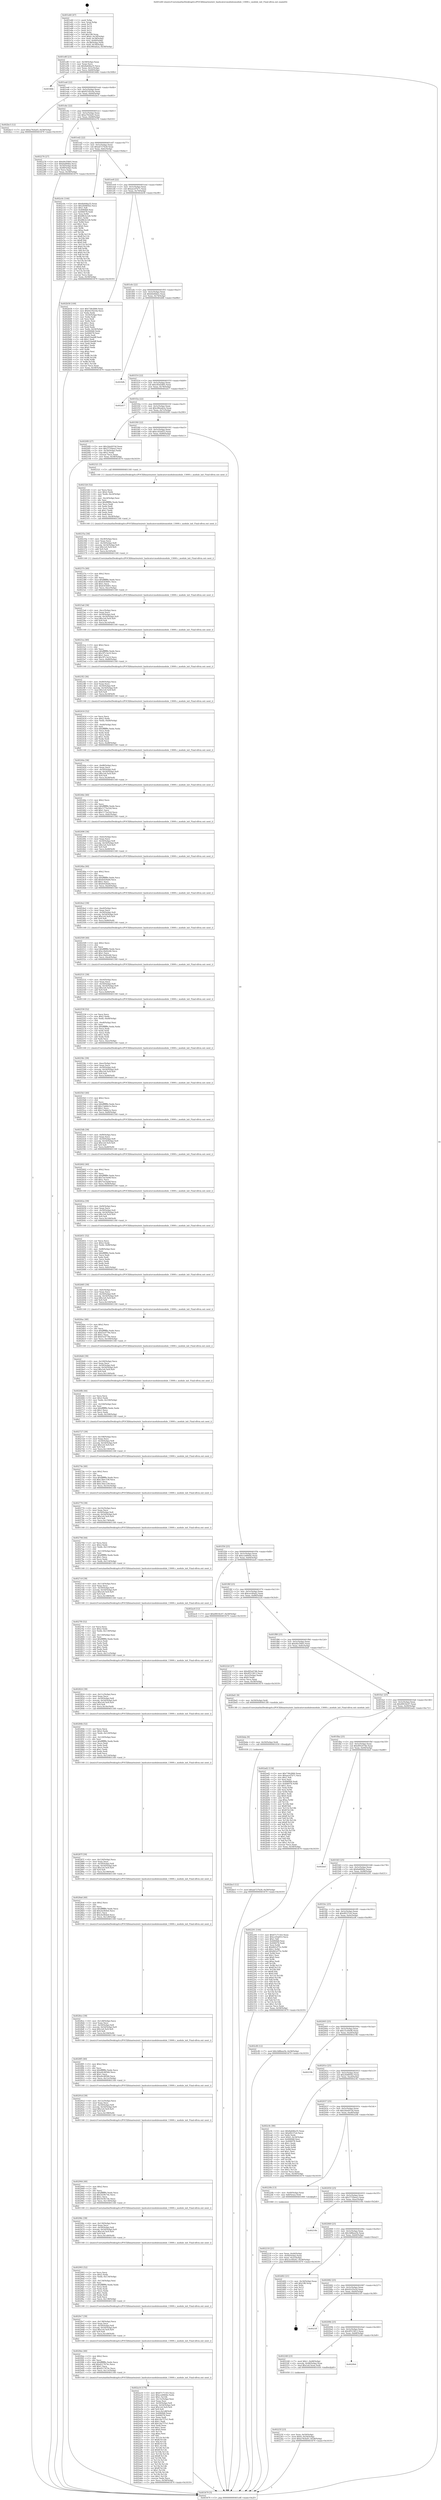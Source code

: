 digraph "0x401e60" {
  label = "0x401e60 (/mnt/c/Users/mathe/Desktop/tcc/POCII/binaries/extr_hashcatsrcmodulesmodule_13000.c_module_init_Final-ollvm.out::main(0))"
  labelloc = "t"
  node[shape=record]

  Entry [label="",width=0.3,height=0.3,shape=circle,fillcolor=black,style=filled]
  "0x401e8f" [label="{
     0x401e8f [23]\l
     | [instrs]\l
     &nbsp;&nbsp;0x401e8f \<+3\>: mov -0x58(%rbp),%eax\l
     &nbsp;&nbsp;0x401e92 \<+2\>: mov %eax,%ecx\l
     &nbsp;&nbsp;0x401e94 \<+6\>: sub $0x8a646a35,%ecx\l
     &nbsp;&nbsp;0x401e9a \<+3\>: mov %eax,-0x5c(%rbp)\l
     &nbsp;&nbsp;0x401e9d \<+3\>: mov %ecx,-0x60(%rbp)\l
     &nbsp;&nbsp;0x401ea0 \<+6\>: je 000000000040346b \<main+0x160b\>\l
  }"]
  "0x40346b" [label="{
     0x40346b\l
  }", style=dashed]
  "0x401ea6" [label="{
     0x401ea6 [22]\l
     | [instrs]\l
     &nbsp;&nbsp;0x401ea6 \<+5\>: jmp 0000000000401eab \<main+0x4b\>\l
     &nbsp;&nbsp;0x401eab \<+3\>: mov -0x5c(%rbp),%eax\l
     &nbsp;&nbsp;0x401eae \<+5\>: sub $0x92182c0a,%eax\l
     &nbsp;&nbsp;0x401eb3 \<+3\>: mov %eax,-0x64(%rbp)\l
     &nbsp;&nbsp;0x401eb6 \<+6\>: je 0000000000402bc5 \<main+0xd65\>\l
  }"]
  Exit [label="",width=0.3,height=0.3,shape=circle,fillcolor=black,style=filled,peripheries=2]
  "0x402bc5" [label="{
     0x402bc5 [12]\l
     | [instrs]\l
     &nbsp;&nbsp;0x402bc5 \<+7\>: movl $0xa79cfa45,-0x58(%rbp)\l
     &nbsp;&nbsp;0x402bcc \<+5\>: jmp 0000000000403479 \<main+0x1619\>\l
  }"]
  "0x401ebc" [label="{
     0x401ebc [22]\l
     | [instrs]\l
     &nbsp;&nbsp;0x401ebc \<+5\>: jmp 0000000000401ec1 \<main+0x61\>\l
     &nbsp;&nbsp;0x401ec1 \<+3\>: mov -0x5c(%rbp),%eax\l
     &nbsp;&nbsp;0x401ec4 \<+5\>: sub $0xa79cfa45,%eax\l
     &nbsp;&nbsp;0x401ec9 \<+3\>: mov %eax,-0x68(%rbp)\l
     &nbsp;&nbsp;0x401ecc \<+6\>: je 0000000000402276 \<main+0x416\>\l
  }"]
  "0x402be3" [label="{
     0x402be3 [12]\l
     | [instrs]\l
     &nbsp;&nbsp;0x402be3 \<+7\>: movl $0xab727b28,-0x58(%rbp)\l
     &nbsp;&nbsp;0x402bea \<+5\>: jmp 0000000000403479 \<main+0x1619\>\l
  }"]
  "0x402276" [label="{
     0x402276 [27]\l
     | [instrs]\l
     &nbsp;&nbsp;0x402276 \<+5\>: mov $0xd4cf36b5,%eax\l
     &nbsp;&nbsp;0x40227b \<+5\>: mov $0x6a684be,%ecx\l
     &nbsp;&nbsp;0x402280 \<+3\>: mov -0x54(%rbp),%edx\l
     &nbsp;&nbsp;0x402283 \<+3\>: cmp -0x48(%rbp),%edx\l
     &nbsp;&nbsp;0x402286 \<+3\>: cmovl %ecx,%eax\l
     &nbsp;&nbsp;0x402289 \<+3\>: mov %eax,-0x58(%rbp)\l
     &nbsp;&nbsp;0x40228c \<+5\>: jmp 0000000000403479 \<main+0x1619\>\l
  }"]
  "0x401ed2" [label="{
     0x401ed2 [22]\l
     | [instrs]\l
     &nbsp;&nbsp;0x401ed2 \<+5\>: jmp 0000000000401ed7 \<main+0x77\>\l
     &nbsp;&nbsp;0x401ed7 \<+3\>: mov -0x5c(%rbp),%eax\l
     &nbsp;&nbsp;0x401eda \<+5\>: sub $0xab727b28,%eax\l
     &nbsp;&nbsp;0x401edf \<+3\>: mov %eax,-0x6c(%rbp)\l
     &nbsp;&nbsp;0x401ee2 \<+6\>: je 0000000000402c0c \<main+0xdac\>\l
  }"]
  "0x402bda" [label="{
     0x402bda [9]\l
     | [instrs]\l
     &nbsp;&nbsp;0x402bda \<+4\>: mov -0x50(%rbp),%rdi\l
     &nbsp;&nbsp;0x402bde \<+5\>: call 0000000000401030 \<free@plt\>\l
     | [calls]\l
     &nbsp;&nbsp;0x401030 \{1\} (unknown)\l
  }"]
  "0x402c0c" [label="{
     0x402c0c [144]\l
     | [instrs]\l
     &nbsp;&nbsp;0x402c0c \<+5\>: mov $0x8a646a35,%eax\l
     &nbsp;&nbsp;0x402c11 \<+5\>: mov $0x2648f5b2,%ecx\l
     &nbsp;&nbsp;0x402c16 \<+2\>: mov $0x1,%dl\l
     &nbsp;&nbsp;0x402c18 \<+7\>: mov 0x4060b8,%esi\l
     &nbsp;&nbsp;0x402c1f \<+7\>: mov 0x406078,%edi\l
     &nbsp;&nbsp;0x402c26 \<+3\>: mov %esi,%r8d\l
     &nbsp;&nbsp;0x402c29 \<+7\>: add $0x8fb3e1d4,%r8d\l
     &nbsp;&nbsp;0x402c30 \<+4\>: sub $0x1,%r8d\l
     &nbsp;&nbsp;0x402c34 \<+7\>: sub $0x8fb3e1d4,%r8d\l
     &nbsp;&nbsp;0x402c3b \<+4\>: imul %r8d,%esi\l
     &nbsp;&nbsp;0x402c3f \<+3\>: and $0x1,%esi\l
     &nbsp;&nbsp;0x402c42 \<+3\>: cmp $0x0,%esi\l
     &nbsp;&nbsp;0x402c45 \<+4\>: sete %r9b\l
     &nbsp;&nbsp;0x402c49 \<+3\>: cmp $0xa,%edi\l
     &nbsp;&nbsp;0x402c4c \<+4\>: setl %r10b\l
     &nbsp;&nbsp;0x402c50 \<+3\>: mov %r9b,%r11b\l
     &nbsp;&nbsp;0x402c53 \<+4\>: xor $0xff,%r11b\l
     &nbsp;&nbsp;0x402c57 \<+3\>: mov %r10b,%bl\l
     &nbsp;&nbsp;0x402c5a \<+3\>: xor $0xff,%bl\l
     &nbsp;&nbsp;0x402c5d \<+3\>: xor $0x0,%dl\l
     &nbsp;&nbsp;0x402c60 \<+3\>: mov %r11b,%r14b\l
     &nbsp;&nbsp;0x402c63 \<+4\>: and $0x0,%r14b\l
     &nbsp;&nbsp;0x402c67 \<+3\>: and %dl,%r9b\l
     &nbsp;&nbsp;0x402c6a \<+3\>: mov %bl,%r15b\l
     &nbsp;&nbsp;0x402c6d \<+4\>: and $0x0,%r15b\l
     &nbsp;&nbsp;0x402c71 \<+3\>: and %dl,%r10b\l
     &nbsp;&nbsp;0x402c74 \<+3\>: or %r9b,%r14b\l
     &nbsp;&nbsp;0x402c77 \<+3\>: or %r10b,%r15b\l
     &nbsp;&nbsp;0x402c7a \<+3\>: xor %r15b,%r14b\l
     &nbsp;&nbsp;0x402c7d \<+3\>: or %bl,%r11b\l
     &nbsp;&nbsp;0x402c80 \<+4\>: xor $0xff,%r11b\l
     &nbsp;&nbsp;0x402c84 \<+3\>: or $0x0,%dl\l
     &nbsp;&nbsp;0x402c87 \<+3\>: and %dl,%r11b\l
     &nbsp;&nbsp;0x402c8a \<+3\>: or %r11b,%r14b\l
     &nbsp;&nbsp;0x402c8d \<+4\>: test $0x1,%r14b\l
     &nbsp;&nbsp;0x402c91 \<+3\>: cmovne %ecx,%eax\l
     &nbsp;&nbsp;0x402c94 \<+3\>: mov %eax,-0x58(%rbp)\l
     &nbsp;&nbsp;0x402c97 \<+5\>: jmp 0000000000403479 \<main+0x1619\>\l
  }"]
  "0x401ee8" [label="{
     0x401ee8 [22]\l
     | [instrs]\l
     &nbsp;&nbsp;0x401ee8 \<+5\>: jmp 0000000000401eed \<main+0x8d\>\l
     &nbsp;&nbsp;0x401eed \<+3\>: mov -0x5c(%rbp),%eax\l
     &nbsp;&nbsp;0x401ef0 \<+5\>: sub $0xaecd7b71,%eax\l
     &nbsp;&nbsp;0x401ef5 \<+3\>: mov %eax,-0x70(%rbp)\l
     &nbsp;&nbsp;0x401ef8 \<+6\>: je 0000000000402b58 \<main+0xcf8\>\l
  }"]
  "0x402a16" [label="{
     0x402a16 [176]\l
     | [instrs]\l
     &nbsp;&nbsp;0x402a16 \<+5\>: mov $0x67c71163,%ecx\l
     &nbsp;&nbsp;0x402a1b \<+5\>: mov $0xcce6664e,%edx\l
     &nbsp;&nbsp;0x402a20 \<+3\>: mov $0x1,%r10b\l
     &nbsp;&nbsp;0x402a23 \<+6\>: mov -0x13c(%rbp),%esi\l
     &nbsp;&nbsp;0x402a29 \<+3\>: imul %eax,%esi\l
     &nbsp;&nbsp;0x402a2c \<+4\>: mov -0x50(%rbp),%r8\l
     &nbsp;&nbsp;0x402a30 \<+4\>: movslq -0x54(%rbp),%r9\l
     &nbsp;&nbsp;0x402a34 \<+7\>: imul $0x1e0,%r9,%r9\l
     &nbsp;&nbsp;0x402a3b \<+3\>: add %r9,%r8\l
     &nbsp;&nbsp;0x402a3e \<+7\>: mov %esi,0x1d8(%r8)\l
     &nbsp;&nbsp;0x402a45 \<+7\>: mov 0x4060b8,%eax\l
     &nbsp;&nbsp;0x402a4c \<+7\>: mov 0x406078,%esi\l
     &nbsp;&nbsp;0x402a53 \<+2\>: mov %eax,%edi\l
     &nbsp;&nbsp;0x402a55 \<+6\>: sub $0x1da757e1,%edi\l
     &nbsp;&nbsp;0x402a5b \<+3\>: sub $0x1,%edi\l
     &nbsp;&nbsp;0x402a5e \<+6\>: add $0x1da757e1,%edi\l
     &nbsp;&nbsp;0x402a64 \<+3\>: imul %edi,%eax\l
     &nbsp;&nbsp;0x402a67 \<+3\>: and $0x1,%eax\l
     &nbsp;&nbsp;0x402a6a \<+3\>: cmp $0x0,%eax\l
     &nbsp;&nbsp;0x402a6d \<+4\>: sete %r11b\l
     &nbsp;&nbsp;0x402a71 \<+3\>: cmp $0xa,%esi\l
     &nbsp;&nbsp;0x402a74 \<+3\>: setl %bl\l
     &nbsp;&nbsp;0x402a77 \<+3\>: mov %r11b,%r14b\l
     &nbsp;&nbsp;0x402a7a \<+4\>: xor $0xff,%r14b\l
     &nbsp;&nbsp;0x402a7e \<+3\>: mov %bl,%r15b\l
     &nbsp;&nbsp;0x402a81 \<+4\>: xor $0xff,%r15b\l
     &nbsp;&nbsp;0x402a85 \<+4\>: xor $0x1,%r10b\l
     &nbsp;&nbsp;0x402a89 \<+3\>: mov %r14b,%r12b\l
     &nbsp;&nbsp;0x402a8c \<+4\>: and $0xff,%r12b\l
     &nbsp;&nbsp;0x402a90 \<+3\>: and %r10b,%r11b\l
     &nbsp;&nbsp;0x402a93 \<+3\>: mov %r15b,%r13b\l
     &nbsp;&nbsp;0x402a96 \<+4\>: and $0xff,%r13b\l
     &nbsp;&nbsp;0x402a9a \<+3\>: and %r10b,%bl\l
     &nbsp;&nbsp;0x402a9d \<+3\>: or %r11b,%r12b\l
     &nbsp;&nbsp;0x402aa0 \<+3\>: or %bl,%r13b\l
     &nbsp;&nbsp;0x402aa3 \<+3\>: xor %r13b,%r12b\l
     &nbsp;&nbsp;0x402aa6 \<+3\>: or %r15b,%r14b\l
     &nbsp;&nbsp;0x402aa9 \<+4\>: xor $0xff,%r14b\l
     &nbsp;&nbsp;0x402aad \<+4\>: or $0x1,%r10b\l
     &nbsp;&nbsp;0x402ab1 \<+3\>: and %r10b,%r14b\l
     &nbsp;&nbsp;0x402ab4 \<+3\>: or %r14b,%r12b\l
     &nbsp;&nbsp;0x402ab7 \<+4\>: test $0x1,%r12b\l
     &nbsp;&nbsp;0x402abb \<+3\>: cmovne %edx,%ecx\l
     &nbsp;&nbsp;0x402abe \<+3\>: mov %ecx,-0x58(%rbp)\l
     &nbsp;&nbsp;0x402ac1 \<+5\>: jmp 0000000000403479 \<main+0x1619\>\l
  }"]
  "0x402b58" [label="{
     0x402b58 [109]\l
     | [instrs]\l
     &nbsp;&nbsp;0x402b58 \<+5\>: mov $0x738cfd66,%eax\l
     &nbsp;&nbsp;0x402b5d \<+5\>: mov $0x92182c0a,%ecx\l
     &nbsp;&nbsp;0x402b62 \<+2\>: xor %edx,%edx\l
     &nbsp;&nbsp;0x402b64 \<+3\>: mov -0x54(%rbp),%esi\l
     &nbsp;&nbsp;0x402b67 \<+2\>: mov %edx,%edi\l
     &nbsp;&nbsp;0x402b69 \<+2\>: sub %esi,%edi\l
     &nbsp;&nbsp;0x402b6b \<+2\>: mov %edx,%esi\l
     &nbsp;&nbsp;0x402b6d \<+3\>: sub $0x1,%esi\l
     &nbsp;&nbsp;0x402b70 \<+2\>: add %esi,%edi\l
     &nbsp;&nbsp;0x402b72 \<+2\>: sub %edi,%edx\l
     &nbsp;&nbsp;0x402b74 \<+3\>: mov %edx,-0x54(%rbp)\l
     &nbsp;&nbsp;0x402b77 \<+7\>: mov 0x4060b8,%edx\l
     &nbsp;&nbsp;0x402b7e \<+7\>: mov 0x406078,%esi\l
     &nbsp;&nbsp;0x402b85 \<+2\>: mov %edx,%edi\l
     &nbsp;&nbsp;0x402b87 \<+6\>: add $0x610aebff,%edi\l
     &nbsp;&nbsp;0x402b8d \<+3\>: sub $0x1,%edi\l
     &nbsp;&nbsp;0x402b90 \<+6\>: sub $0x610aebff,%edi\l
     &nbsp;&nbsp;0x402b96 \<+3\>: imul %edi,%edx\l
     &nbsp;&nbsp;0x402b99 \<+3\>: and $0x1,%edx\l
     &nbsp;&nbsp;0x402b9c \<+3\>: cmp $0x0,%edx\l
     &nbsp;&nbsp;0x402b9f \<+4\>: sete %r8b\l
     &nbsp;&nbsp;0x402ba3 \<+3\>: cmp $0xa,%esi\l
     &nbsp;&nbsp;0x402ba6 \<+4\>: setl %r9b\l
     &nbsp;&nbsp;0x402baa \<+3\>: mov %r8b,%r10b\l
     &nbsp;&nbsp;0x402bad \<+3\>: and %r9b,%r10b\l
     &nbsp;&nbsp;0x402bb0 \<+3\>: xor %r9b,%r8b\l
     &nbsp;&nbsp;0x402bb3 \<+3\>: or %r8b,%r10b\l
     &nbsp;&nbsp;0x402bb6 \<+4\>: test $0x1,%r10b\l
     &nbsp;&nbsp;0x402bba \<+3\>: cmovne %ecx,%eax\l
     &nbsp;&nbsp;0x402bbd \<+3\>: mov %eax,-0x58(%rbp)\l
     &nbsp;&nbsp;0x402bc0 \<+5\>: jmp 0000000000403479 \<main+0x1619\>\l
  }"]
  "0x401efe" [label="{
     0x401efe [22]\l
     | [instrs]\l
     &nbsp;&nbsp;0x401efe \<+5\>: jmp 0000000000401f03 \<main+0xa3\>\l
     &nbsp;&nbsp;0x401f03 \<+3\>: mov -0x5c(%rbp),%eax\l
     &nbsp;&nbsp;0x401f06 \<+5\>: sub $0xbfa9dd2c,%eax\l
     &nbsp;&nbsp;0x401f0b \<+3\>: mov %eax,-0x74(%rbp)\l
     &nbsp;&nbsp;0x401f0e \<+6\>: je 0000000000402bfb \<main+0xd9b\>\l
  }"]
  "0x4029ee" [label="{
     0x4029ee [40]\l
     | [instrs]\l
     &nbsp;&nbsp;0x4029ee \<+5\>: mov $0x2,%ecx\l
     &nbsp;&nbsp;0x4029f3 \<+1\>: cltd\l
     &nbsp;&nbsp;0x4029f4 \<+2\>: idiv %ecx\l
     &nbsp;&nbsp;0x4029f6 \<+6\>: imul $0xfffffffe,%edx,%ecx\l
     &nbsp;&nbsp;0x4029fc \<+6\>: add $0xd217674c,%ecx\l
     &nbsp;&nbsp;0x402a02 \<+3\>: add $0x1,%ecx\l
     &nbsp;&nbsp;0x402a05 \<+6\>: sub $0xd217674c,%ecx\l
     &nbsp;&nbsp;0x402a0b \<+6\>: mov %ecx,-0x13c(%rbp)\l
     &nbsp;&nbsp;0x402a11 \<+5\>: call 0000000000401160 \<next_i\>\l
     | [calls]\l
     &nbsp;&nbsp;0x401160 \{1\} (/mnt/c/Users/mathe/Desktop/tcc/POCII/binaries/extr_hashcatsrcmodulesmodule_13000.c_module_init_Final-ollvm.out::next_i)\l
  }"]
  "0x402bfb" [label="{
     0x402bfb\l
  }", style=dashed]
  "0x401f14" [label="{
     0x401f14 [22]\l
     | [instrs]\l
     &nbsp;&nbsp;0x401f14 \<+5\>: jmp 0000000000401f19 \<main+0xb9\>\l
     &nbsp;&nbsp;0x401f19 \<+3\>: mov -0x5c(%rbp),%eax\l
     &nbsp;&nbsp;0x401f1c \<+5\>: sub $0xc85d2905,%eax\l
     &nbsp;&nbsp;0x401f21 \<+3\>: mov %eax,-0x78(%rbp)\l
     &nbsp;&nbsp;0x401f24 \<+6\>: je 0000000000402d17 \<main+0xeb7\>\l
  }"]
  "0x4029c7" [label="{
     0x4029c7 [39]\l
     | [instrs]\l
     &nbsp;&nbsp;0x4029c7 \<+6\>: mov -0x138(%rbp),%ecx\l
     &nbsp;&nbsp;0x4029cd \<+3\>: imul %eax,%ecx\l
     &nbsp;&nbsp;0x4029d0 \<+4\>: mov -0x50(%rbp),%r8\l
     &nbsp;&nbsp;0x4029d4 \<+4\>: movslq -0x54(%rbp),%r9\l
     &nbsp;&nbsp;0x4029d8 \<+7\>: imul $0x1e0,%r9,%r9\l
     &nbsp;&nbsp;0x4029df \<+3\>: add %r9,%r8\l
     &nbsp;&nbsp;0x4029e2 \<+7\>: mov %ecx,0x1d4(%r8)\l
     &nbsp;&nbsp;0x4029e9 \<+5\>: call 0000000000401160 \<next_i\>\l
     | [calls]\l
     &nbsp;&nbsp;0x401160 \{1\} (/mnt/c/Users/mathe/Desktop/tcc/POCII/binaries/extr_hashcatsrcmodulesmodule_13000.c_module_init_Final-ollvm.out::next_i)\l
  }"]
  "0x402d17" [label="{
     0x402d17\l
  }", style=dashed]
  "0x401f2a" [label="{
     0x401f2a [22]\l
     | [instrs]\l
     &nbsp;&nbsp;0x401f2a \<+5\>: jmp 0000000000401f2f \<main+0xcf\>\l
     &nbsp;&nbsp;0x401f2f \<+3\>: mov -0x5c(%rbp),%eax\l
     &nbsp;&nbsp;0x401f32 \<+5\>: sub $0xc86eab2a,%eax\l
     &nbsp;&nbsp;0x401f37 \<+3\>: mov %eax,-0x7c(%rbp)\l
     &nbsp;&nbsp;0x401f3a \<+6\>: je 00000000004020f0 \<main+0x290\>\l
  }"]
  "0x402993" [label="{
     0x402993 [52]\l
     | [instrs]\l
     &nbsp;&nbsp;0x402993 \<+2\>: xor %ecx,%ecx\l
     &nbsp;&nbsp;0x402995 \<+5\>: mov $0x2,%edx\l
     &nbsp;&nbsp;0x40299a \<+6\>: mov %edx,-0x134(%rbp)\l
     &nbsp;&nbsp;0x4029a0 \<+1\>: cltd\l
     &nbsp;&nbsp;0x4029a1 \<+6\>: mov -0x134(%rbp),%esi\l
     &nbsp;&nbsp;0x4029a7 \<+2\>: idiv %esi\l
     &nbsp;&nbsp;0x4029a9 \<+6\>: imul $0xfffffffe,%edx,%edx\l
     &nbsp;&nbsp;0x4029af \<+2\>: mov %ecx,%edi\l
     &nbsp;&nbsp;0x4029b1 \<+2\>: sub %edx,%edi\l
     &nbsp;&nbsp;0x4029b3 \<+2\>: mov %ecx,%edx\l
     &nbsp;&nbsp;0x4029b5 \<+3\>: sub $0x1,%edx\l
     &nbsp;&nbsp;0x4029b8 \<+2\>: add %edx,%edi\l
     &nbsp;&nbsp;0x4029ba \<+2\>: sub %edi,%ecx\l
     &nbsp;&nbsp;0x4029bc \<+6\>: mov %ecx,-0x138(%rbp)\l
     &nbsp;&nbsp;0x4029c2 \<+5\>: call 0000000000401160 \<next_i\>\l
     | [calls]\l
     &nbsp;&nbsp;0x401160 \{1\} (/mnt/c/Users/mathe/Desktop/tcc/POCII/binaries/extr_hashcatsrcmodulesmodule_13000.c_module_init_Final-ollvm.out::next_i)\l
  }"]
  "0x4020f0" [label="{
     0x4020f0 [27]\l
     | [instrs]\l
     &nbsp;&nbsp;0x4020f0 \<+5\>: mov $0x2da4453d,%eax\l
     &nbsp;&nbsp;0x4020f5 \<+5\>: mov $0x3735bea3,%ecx\l
     &nbsp;&nbsp;0x4020fa \<+3\>: mov -0x30(%rbp),%edx\l
     &nbsp;&nbsp;0x4020fd \<+3\>: cmp $0x2,%edx\l
     &nbsp;&nbsp;0x402100 \<+3\>: cmovne %ecx,%eax\l
     &nbsp;&nbsp;0x402103 \<+3\>: mov %eax,-0x58(%rbp)\l
     &nbsp;&nbsp;0x402106 \<+5\>: jmp 0000000000403479 \<main+0x1619\>\l
  }"]
  "0x401f40" [label="{
     0x401f40 [22]\l
     | [instrs]\l
     &nbsp;&nbsp;0x401f40 \<+5\>: jmp 0000000000401f45 \<main+0xe5\>\l
     &nbsp;&nbsp;0x401f45 \<+3\>: mov -0x5c(%rbp),%eax\l
     &nbsp;&nbsp;0x401f48 \<+5\>: sub $0xcc45a053,%eax\l
     &nbsp;&nbsp;0x401f4d \<+3\>: mov %eax,-0x80(%rbp)\l
     &nbsp;&nbsp;0x401f50 \<+6\>: je 0000000000402321 \<main+0x4c1\>\l
  }"]
  "0x403479" [label="{
     0x403479 [5]\l
     | [instrs]\l
     &nbsp;&nbsp;0x403479 \<+5\>: jmp 0000000000401e8f \<main+0x2f\>\l
  }"]
  "0x401e60" [label="{
     0x401e60 [47]\l
     | [instrs]\l
     &nbsp;&nbsp;0x401e60 \<+1\>: push %rbp\l
     &nbsp;&nbsp;0x401e61 \<+3\>: mov %rsp,%rbp\l
     &nbsp;&nbsp;0x401e64 \<+2\>: push %r15\l
     &nbsp;&nbsp;0x401e66 \<+2\>: push %r14\l
     &nbsp;&nbsp;0x401e68 \<+2\>: push %r13\l
     &nbsp;&nbsp;0x401e6a \<+2\>: push %r12\l
     &nbsp;&nbsp;0x401e6c \<+1\>: push %rbx\l
     &nbsp;&nbsp;0x401e6d \<+7\>: sub $0x198,%rsp\l
     &nbsp;&nbsp;0x401e74 \<+7\>: movl $0x0,-0x34(%rbp)\l
     &nbsp;&nbsp;0x401e7b \<+3\>: mov %edi,-0x38(%rbp)\l
     &nbsp;&nbsp;0x401e7e \<+4\>: mov %rsi,-0x40(%rbp)\l
     &nbsp;&nbsp;0x401e82 \<+3\>: mov -0x38(%rbp),%edi\l
     &nbsp;&nbsp;0x401e85 \<+3\>: mov %edi,-0x30(%rbp)\l
     &nbsp;&nbsp;0x401e88 \<+7\>: movl $0xc86eab2a,-0x58(%rbp)\l
  }"]
  "0x40296c" [label="{
     0x40296c [39]\l
     | [instrs]\l
     &nbsp;&nbsp;0x40296c \<+6\>: mov -0x130(%rbp),%ecx\l
     &nbsp;&nbsp;0x402972 \<+3\>: imul %eax,%ecx\l
     &nbsp;&nbsp;0x402975 \<+4\>: mov -0x50(%rbp),%r8\l
     &nbsp;&nbsp;0x402979 \<+4\>: movslq -0x54(%rbp),%r9\l
     &nbsp;&nbsp;0x40297d \<+7\>: imul $0x1e0,%r9,%r9\l
     &nbsp;&nbsp;0x402984 \<+3\>: add %r9,%r8\l
     &nbsp;&nbsp;0x402987 \<+7\>: mov %ecx,0x1d0(%r8)\l
     &nbsp;&nbsp;0x40298e \<+5\>: call 0000000000401160 \<next_i\>\l
     | [calls]\l
     &nbsp;&nbsp;0x401160 \{1\} (/mnt/c/Users/mathe/Desktop/tcc/POCII/binaries/extr_hashcatsrcmodulesmodule_13000.c_module_init_Final-ollvm.out::next_i)\l
  }"]
  "0x402321" [label="{
     0x402321 [5]\l
     | [instrs]\l
     &nbsp;&nbsp;0x402321 \<+5\>: call 0000000000401160 \<next_i\>\l
     | [calls]\l
     &nbsp;&nbsp;0x401160 \{1\} (/mnt/c/Users/mathe/Desktop/tcc/POCII/binaries/extr_hashcatsrcmodulesmodule_13000.c_module_init_Final-ollvm.out::next_i)\l
  }"]
  "0x401f56" [label="{
     0x401f56 [25]\l
     | [instrs]\l
     &nbsp;&nbsp;0x401f56 \<+5\>: jmp 0000000000401f5b \<main+0xfb\>\l
     &nbsp;&nbsp;0x401f5b \<+3\>: mov -0x5c(%rbp),%eax\l
     &nbsp;&nbsp;0x401f5e \<+5\>: sub $0xcce6664e,%eax\l
     &nbsp;&nbsp;0x401f63 \<+6\>: mov %eax,-0x84(%rbp)\l
     &nbsp;&nbsp;0x401f69 \<+6\>: je 0000000000402ac6 \<main+0xc66\>\l
  }"]
  "0x402944" [label="{
     0x402944 [40]\l
     | [instrs]\l
     &nbsp;&nbsp;0x402944 \<+5\>: mov $0x2,%ecx\l
     &nbsp;&nbsp;0x402949 \<+1\>: cltd\l
     &nbsp;&nbsp;0x40294a \<+2\>: idiv %ecx\l
     &nbsp;&nbsp;0x40294c \<+6\>: imul $0xfffffffe,%edx,%ecx\l
     &nbsp;&nbsp;0x402952 \<+6\>: sub $0x5439c7dc,%ecx\l
     &nbsp;&nbsp;0x402958 \<+3\>: add $0x1,%ecx\l
     &nbsp;&nbsp;0x40295b \<+6\>: add $0x5439c7dc,%ecx\l
     &nbsp;&nbsp;0x402961 \<+6\>: mov %ecx,-0x130(%rbp)\l
     &nbsp;&nbsp;0x402967 \<+5\>: call 0000000000401160 \<next_i\>\l
     | [calls]\l
     &nbsp;&nbsp;0x401160 \{1\} (/mnt/c/Users/mathe/Desktop/tcc/POCII/binaries/extr_hashcatsrcmodulesmodule_13000.c_module_init_Final-ollvm.out::next_i)\l
  }"]
  "0x402ac6" [label="{
     0x402ac6 [12]\l
     | [instrs]\l
     &nbsp;&nbsp;0x402ac6 \<+7\>: movl $0xd9034c07,-0x58(%rbp)\l
     &nbsp;&nbsp;0x402acd \<+5\>: jmp 0000000000403479 \<main+0x1619\>\l
  }"]
  "0x401f6f" [label="{
     0x401f6f [25]\l
     | [instrs]\l
     &nbsp;&nbsp;0x401f6f \<+5\>: jmp 0000000000401f74 \<main+0x114\>\l
     &nbsp;&nbsp;0x401f74 \<+3\>: mov -0x5c(%rbp),%eax\l
     &nbsp;&nbsp;0x401f77 \<+5\>: sub $0xcec40a42,%eax\l
     &nbsp;&nbsp;0x401f7c \<+6\>: mov %eax,-0x88(%rbp)\l
     &nbsp;&nbsp;0x401f82 \<+6\>: je 000000000040222d \<main+0x3cd\>\l
  }"]
  "0x40291d" [label="{
     0x40291d [39]\l
     | [instrs]\l
     &nbsp;&nbsp;0x40291d \<+6\>: mov -0x12c(%rbp),%ecx\l
     &nbsp;&nbsp;0x402923 \<+3\>: imul %eax,%ecx\l
     &nbsp;&nbsp;0x402926 \<+4\>: mov -0x50(%rbp),%r8\l
     &nbsp;&nbsp;0x40292a \<+4\>: movslq -0x54(%rbp),%r9\l
     &nbsp;&nbsp;0x40292e \<+7\>: imul $0x1e0,%r9,%r9\l
     &nbsp;&nbsp;0x402935 \<+3\>: add %r9,%r8\l
     &nbsp;&nbsp;0x402938 \<+7\>: mov %ecx,0x198(%r8)\l
     &nbsp;&nbsp;0x40293f \<+5\>: call 0000000000401160 \<next_i\>\l
     | [calls]\l
     &nbsp;&nbsp;0x401160 \{1\} (/mnt/c/Users/mathe/Desktop/tcc/POCII/binaries/extr_hashcatsrcmodulesmodule_13000.c_module_init_Final-ollvm.out::next_i)\l
  }"]
  "0x40222d" [label="{
     0x40222d [27]\l
     | [instrs]\l
     &nbsp;&nbsp;0x40222d \<+5\>: mov $0xd95e47db,%eax\l
     &nbsp;&nbsp;0x402232 \<+5\>: mov $0x4f515813,%ecx\l
     &nbsp;&nbsp;0x402237 \<+3\>: mov -0x2c(%rbp),%edx\l
     &nbsp;&nbsp;0x40223a \<+3\>: cmp $0x0,%edx\l
     &nbsp;&nbsp;0x40223d \<+3\>: cmove %ecx,%eax\l
     &nbsp;&nbsp;0x402240 \<+3\>: mov %eax,-0x58(%rbp)\l
     &nbsp;&nbsp;0x402243 \<+5\>: jmp 0000000000403479 \<main+0x1619\>\l
  }"]
  "0x401f88" [label="{
     0x401f88 [25]\l
     | [instrs]\l
     &nbsp;&nbsp;0x401f88 \<+5\>: jmp 0000000000401f8d \<main+0x12d\>\l
     &nbsp;&nbsp;0x401f8d \<+3\>: mov -0x5c(%rbp),%eax\l
     &nbsp;&nbsp;0x401f90 \<+5\>: sub $0xd4cf36b5,%eax\l
     &nbsp;&nbsp;0x401f95 \<+6\>: mov %eax,-0x8c(%rbp)\l
     &nbsp;&nbsp;0x401f9b \<+6\>: je 0000000000402bd1 \<main+0xd71\>\l
  }"]
  "0x4028f5" [label="{
     0x4028f5 [40]\l
     | [instrs]\l
     &nbsp;&nbsp;0x4028f5 \<+5\>: mov $0x2,%ecx\l
     &nbsp;&nbsp;0x4028fa \<+1\>: cltd\l
     &nbsp;&nbsp;0x4028fb \<+2\>: idiv %ecx\l
     &nbsp;&nbsp;0x4028fd \<+6\>: imul $0xfffffffe,%edx,%ecx\l
     &nbsp;&nbsp;0x402903 \<+6\>: add $0xa9c48566,%ecx\l
     &nbsp;&nbsp;0x402909 \<+3\>: add $0x1,%ecx\l
     &nbsp;&nbsp;0x40290c \<+6\>: sub $0xa9c48566,%ecx\l
     &nbsp;&nbsp;0x402912 \<+6\>: mov %ecx,-0x12c(%rbp)\l
     &nbsp;&nbsp;0x402918 \<+5\>: call 0000000000401160 \<next_i\>\l
     | [calls]\l
     &nbsp;&nbsp;0x401160 \{1\} (/mnt/c/Users/mathe/Desktop/tcc/POCII/binaries/extr_hashcatsrcmodulesmodule_13000.c_module_init_Final-ollvm.out::next_i)\l
  }"]
  "0x402bd1" [label="{
     0x402bd1 [9]\l
     | [instrs]\l
     &nbsp;&nbsp;0x402bd1 \<+4\>: mov -0x50(%rbp),%rdi\l
     &nbsp;&nbsp;0x402bd5 \<+5\>: call 00000000004013f0 \<module_init\>\l
     | [calls]\l
     &nbsp;&nbsp;0x4013f0 \{1\} (/mnt/c/Users/mathe/Desktop/tcc/POCII/binaries/extr_hashcatsrcmodulesmodule_13000.c_module_init_Final-ollvm.out::module_init)\l
  }"]
  "0x401fa1" [label="{
     0x401fa1 [25]\l
     | [instrs]\l
     &nbsp;&nbsp;0x401fa1 \<+5\>: jmp 0000000000401fa6 \<main+0x146\>\l
     &nbsp;&nbsp;0x401fa6 \<+3\>: mov -0x5c(%rbp),%eax\l
     &nbsp;&nbsp;0x401fa9 \<+5\>: sub $0xd9034c07,%eax\l
     &nbsp;&nbsp;0x401fae \<+6\>: mov %eax,-0x90(%rbp)\l
     &nbsp;&nbsp;0x401fb4 \<+6\>: je 0000000000402ad2 \<main+0xc72\>\l
  }"]
  "0x4028ce" [label="{
     0x4028ce [39]\l
     | [instrs]\l
     &nbsp;&nbsp;0x4028ce \<+6\>: mov -0x128(%rbp),%ecx\l
     &nbsp;&nbsp;0x4028d4 \<+3\>: imul %eax,%ecx\l
     &nbsp;&nbsp;0x4028d7 \<+4\>: mov -0x50(%rbp),%r8\l
     &nbsp;&nbsp;0x4028db \<+4\>: movslq -0x54(%rbp),%r9\l
     &nbsp;&nbsp;0x4028df \<+7\>: imul $0x1e0,%r9,%r9\l
     &nbsp;&nbsp;0x4028e6 \<+3\>: add %r9,%r8\l
     &nbsp;&nbsp;0x4028e9 \<+7\>: mov %ecx,0x194(%r8)\l
     &nbsp;&nbsp;0x4028f0 \<+5\>: call 0000000000401160 \<next_i\>\l
     | [calls]\l
     &nbsp;&nbsp;0x401160 \{1\} (/mnt/c/Users/mathe/Desktop/tcc/POCII/binaries/extr_hashcatsrcmodulesmodule_13000.c_module_init_Final-ollvm.out::next_i)\l
  }"]
  "0x402ad2" [label="{
     0x402ad2 [134]\l
     | [instrs]\l
     &nbsp;&nbsp;0x402ad2 \<+5\>: mov $0x738cfd66,%eax\l
     &nbsp;&nbsp;0x402ad7 \<+5\>: mov $0xaecd7b71,%ecx\l
     &nbsp;&nbsp;0x402adc \<+2\>: mov $0x1,%dl\l
     &nbsp;&nbsp;0x402ade \<+2\>: xor %esi,%esi\l
     &nbsp;&nbsp;0x402ae0 \<+7\>: mov 0x4060b8,%edi\l
     &nbsp;&nbsp;0x402ae7 \<+8\>: mov 0x406078,%r8d\l
     &nbsp;&nbsp;0x402aef \<+3\>: sub $0x1,%esi\l
     &nbsp;&nbsp;0x402af2 \<+3\>: mov %edi,%r9d\l
     &nbsp;&nbsp;0x402af5 \<+3\>: add %esi,%r9d\l
     &nbsp;&nbsp;0x402af8 \<+4\>: imul %r9d,%edi\l
     &nbsp;&nbsp;0x402afc \<+3\>: and $0x1,%edi\l
     &nbsp;&nbsp;0x402aff \<+3\>: cmp $0x0,%edi\l
     &nbsp;&nbsp;0x402b02 \<+4\>: sete %r10b\l
     &nbsp;&nbsp;0x402b06 \<+4\>: cmp $0xa,%r8d\l
     &nbsp;&nbsp;0x402b0a \<+4\>: setl %r11b\l
     &nbsp;&nbsp;0x402b0e \<+3\>: mov %r10b,%bl\l
     &nbsp;&nbsp;0x402b11 \<+3\>: xor $0xff,%bl\l
     &nbsp;&nbsp;0x402b14 \<+3\>: mov %r11b,%r14b\l
     &nbsp;&nbsp;0x402b17 \<+4\>: xor $0xff,%r14b\l
     &nbsp;&nbsp;0x402b1b \<+3\>: xor $0x1,%dl\l
     &nbsp;&nbsp;0x402b1e \<+3\>: mov %bl,%r15b\l
     &nbsp;&nbsp;0x402b21 \<+4\>: and $0xff,%r15b\l
     &nbsp;&nbsp;0x402b25 \<+3\>: and %dl,%r10b\l
     &nbsp;&nbsp;0x402b28 \<+3\>: mov %r14b,%r12b\l
     &nbsp;&nbsp;0x402b2b \<+4\>: and $0xff,%r12b\l
     &nbsp;&nbsp;0x402b2f \<+3\>: and %dl,%r11b\l
     &nbsp;&nbsp;0x402b32 \<+3\>: or %r10b,%r15b\l
     &nbsp;&nbsp;0x402b35 \<+3\>: or %r11b,%r12b\l
     &nbsp;&nbsp;0x402b38 \<+3\>: xor %r12b,%r15b\l
     &nbsp;&nbsp;0x402b3b \<+3\>: or %r14b,%bl\l
     &nbsp;&nbsp;0x402b3e \<+3\>: xor $0xff,%bl\l
     &nbsp;&nbsp;0x402b41 \<+3\>: or $0x1,%dl\l
     &nbsp;&nbsp;0x402b44 \<+2\>: and %dl,%bl\l
     &nbsp;&nbsp;0x402b46 \<+3\>: or %bl,%r15b\l
     &nbsp;&nbsp;0x402b49 \<+4\>: test $0x1,%r15b\l
     &nbsp;&nbsp;0x402b4d \<+3\>: cmovne %ecx,%eax\l
     &nbsp;&nbsp;0x402b50 \<+3\>: mov %eax,-0x58(%rbp)\l
     &nbsp;&nbsp;0x402b53 \<+5\>: jmp 0000000000403479 \<main+0x1619\>\l
  }"]
  "0x401fba" [label="{
     0x401fba [25]\l
     | [instrs]\l
     &nbsp;&nbsp;0x401fba \<+5\>: jmp 0000000000401fbf \<main+0x15f\>\l
     &nbsp;&nbsp;0x401fbf \<+3\>: mov -0x5c(%rbp),%eax\l
     &nbsp;&nbsp;0x401fc2 \<+5\>: sub $0xd95e47db,%eax\l
     &nbsp;&nbsp;0x401fc7 \<+6\>: mov %eax,-0x94(%rbp)\l
     &nbsp;&nbsp;0x401fcd \<+6\>: je 0000000000402bef \<main+0xd8f\>\l
  }"]
  "0x4028a6" [label="{
     0x4028a6 [40]\l
     | [instrs]\l
     &nbsp;&nbsp;0x4028a6 \<+5\>: mov $0x2,%ecx\l
     &nbsp;&nbsp;0x4028ab \<+1\>: cltd\l
     &nbsp;&nbsp;0x4028ac \<+2\>: idiv %ecx\l
     &nbsp;&nbsp;0x4028ae \<+6\>: imul $0xfffffffe,%edx,%ecx\l
     &nbsp;&nbsp;0x4028b4 \<+6\>: add $0xcbcfb4e6,%ecx\l
     &nbsp;&nbsp;0x4028ba \<+3\>: add $0x1,%ecx\l
     &nbsp;&nbsp;0x4028bd \<+6\>: sub $0xcbcfb4e6,%ecx\l
     &nbsp;&nbsp;0x4028c3 \<+6\>: mov %ecx,-0x128(%rbp)\l
     &nbsp;&nbsp;0x4028c9 \<+5\>: call 0000000000401160 \<next_i\>\l
     | [calls]\l
     &nbsp;&nbsp;0x401160 \{1\} (/mnt/c/Users/mathe/Desktop/tcc/POCII/binaries/extr_hashcatsrcmodulesmodule_13000.c_module_init_Final-ollvm.out::next_i)\l
  }"]
  "0x402bef" [label="{
     0x402bef\l
  }", style=dashed]
  "0x401fd3" [label="{
     0x401fd3 [25]\l
     | [instrs]\l
     &nbsp;&nbsp;0x401fd3 \<+5\>: jmp 0000000000401fd8 \<main+0x178\>\l
     &nbsp;&nbsp;0x401fd8 \<+3\>: mov -0x5c(%rbp),%eax\l
     &nbsp;&nbsp;0x401fdb \<+5\>: sub $0x6a684be,%eax\l
     &nbsp;&nbsp;0x401fe0 \<+6\>: mov %eax,-0x98(%rbp)\l
     &nbsp;&nbsp;0x401fe6 \<+6\>: je 0000000000402291 \<main+0x431\>\l
  }"]
  "0x40287f" [label="{
     0x40287f [39]\l
     | [instrs]\l
     &nbsp;&nbsp;0x40287f \<+6\>: mov -0x124(%rbp),%ecx\l
     &nbsp;&nbsp;0x402885 \<+3\>: imul %eax,%ecx\l
     &nbsp;&nbsp;0x402888 \<+4\>: mov -0x50(%rbp),%r8\l
     &nbsp;&nbsp;0x40288c \<+4\>: movslq -0x54(%rbp),%r9\l
     &nbsp;&nbsp;0x402890 \<+7\>: imul $0x1e0,%r9,%r9\l
     &nbsp;&nbsp;0x402897 \<+3\>: add %r9,%r8\l
     &nbsp;&nbsp;0x40289a \<+7\>: mov %ecx,0x190(%r8)\l
     &nbsp;&nbsp;0x4028a1 \<+5\>: call 0000000000401160 \<next_i\>\l
     | [calls]\l
     &nbsp;&nbsp;0x401160 \{1\} (/mnt/c/Users/mathe/Desktop/tcc/POCII/binaries/extr_hashcatsrcmodulesmodule_13000.c_module_init_Final-ollvm.out::next_i)\l
  }"]
  "0x402291" [label="{
     0x402291 [144]\l
     | [instrs]\l
     &nbsp;&nbsp;0x402291 \<+5\>: mov $0x67c71163,%eax\l
     &nbsp;&nbsp;0x402296 \<+5\>: mov $0xcc45a053,%ecx\l
     &nbsp;&nbsp;0x40229b \<+2\>: mov $0x1,%dl\l
     &nbsp;&nbsp;0x40229d \<+7\>: mov 0x4060b8,%esi\l
     &nbsp;&nbsp;0x4022a4 \<+7\>: mov 0x406078,%edi\l
     &nbsp;&nbsp;0x4022ab \<+3\>: mov %esi,%r8d\l
     &nbsp;&nbsp;0x4022ae \<+7\>: sub $0x6b5cf75c,%r8d\l
     &nbsp;&nbsp;0x4022b5 \<+4\>: sub $0x1,%r8d\l
     &nbsp;&nbsp;0x4022b9 \<+7\>: add $0x6b5cf75c,%r8d\l
     &nbsp;&nbsp;0x4022c0 \<+4\>: imul %r8d,%esi\l
     &nbsp;&nbsp;0x4022c4 \<+3\>: and $0x1,%esi\l
     &nbsp;&nbsp;0x4022c7 \<+3\>: cmp $0x0,%esi\l
     &nbsp;&nbsp;0x4022ca \<+4\>: sete %r9b\l
     &nbsp;&nbsp;0x4022ce \<+3\>: cmp $0xa,%edi\l
     &nbsp;&nbsp;0x4022d1 \<+4\>: setl %r10b\l
     &nbsp;&nbsp;0x4022d5 \<+3\>: mov %r9b,%r11b\l
     &nbsp;&nbsp;0x4022d8 \<+4\>: xor $0xff,%r11b\l
     &nbsp;&nbsp;0x4022dc \<+3\>: mov %r10b,%bl\l
     &nbsp;&nbsp;0x4022df \<+3\>: xor $0xff,%bl\l
     &nbsp;&nbsp;0x4022e2 \<+3\>: xor $0x0,%dl\l
     &nbsp;&nbsp;0x4022e5 \<+3\>: mov %r11b,%r14b\l
     &nbsp;&nbsp;0x4022e8 \<+4\>: and $0x0,%r14b\l
     &nbsp;&nbsp;0x4022ec \<+3\>: and %dl,%r9b\l
     &nbsp;&nbsp;0x4022ef \<+3\>: mov %bl,%r15b\l
     &nbsp;&nbsp;0x4022f2 \<+4\>: and $0x0,%r15b\l
     &nbsp;&nbsp;0x4022f6 \<+3\>: and %dl,%r10b\l
     &nbsp;&nbsp;0x4022f9 \<+3\>: or %r9b,%r14b\l
     &nbsp;&nbsp;0x4022fc \<+3\>: or %r10b,%r15b\l
     &nbsp;&nbsp;0x4022ff \<+3\>: xor %r15b,%r14b\l
     &nbsp;&nbsp;0x402302 \<+3\>: or %bl,%r11b\l
     &nbsp;&nbsp;0x402305 \<+4\>: xor $0xff,%r11b\l
     &nbsp;&nbsp;0x402309 \<+3\>: or $0x0,%dl\l
     &nbsp;&nbsp;0x40230c \<+3\>: and %dl,%r11b\l
     &nbsp;&nbsp;0x40230f \<+3\>: or %r11b,%r14b\l
     &nbsp;&nbsp;0x402312 \<+4\>: test $0x1,%r14b\l
     &nbsp;&nbsp;0x402316 \<+3\>: cmovne %ecx,%eax\l
     &nbsp;&nbsp;0x402319 \<+3\>: mov %eax,-0x58(%rbp)\l
     &nbsp;&nbsp;0x40231c \<+5\>: jmp 0000000000403479 \<main+0x1619\>\l
  }"]
  "0x401fec" [label="{
     0x401fec [25]\l
     | [instrs]\l
     &nbsp;&nbsp;0x401fec \<+5\>: jmp 0000000000401ff1 \<main+0x191\>\l
     &nbsp;&nbsp;0x401ff1 \<+3\>: mov -0x5c(%rbp),%eax\l
     &nbsp;&nbsp;0x401ff4 \<+5\>: sub $0xd9237e4,%eax\l
     &nbsp;&nbsp;0x401ff9 \<+6\>: mov %eax,-0x9c(%rbp)\l
     &nbsp;&nbsp;0x401fff \<+6\>: je 0000000000402cf6 \<main+0xe96\>\l
  }"]
  "0x40284b" [label="{
     0x40284b [52]\l
     | [instrs]\l
     &nbsp;&nbsp;0x40284b \<+2\>: xor %ecx,%ecx\l
     &nbsp;&nbsp;0x40284d \<+5\>: mov $0x2,%edx\l
     &nbsp;&nbsp;0x402852 \<+6\>: mov %edx,-0x120(%rbp)\l
     &nbsp;&nbsp;0x402858 \<+1\>: cltd\l
     &nbsp;&nbsp;0x402859 \<+6\>: mov -0x120(%rbp),%esi\l
     &nbsp;&nbsp;0x40285f \<+2\>: idiv %esi\l
     &nbsp;&nbsp;0x402861 \<+6\>: imul $0xfffffffe,%edx,%edx\l
     &nbsp;&nbsp;0x402867 \<+2\>: mov %ecx,%edi\l
     &nbsp;&nbsp;0x402869 \<+2\>: sub %edx,%edi\l
     &nbsp;&nbsp;0x40286b \<+2\>: mov %ecx,%edx\l
     &nbsp;&nbsp;0x40286d \<+3\>: sub $0x1,%edx\l
     &nbsp;&nbsp;0x402870 \<+2\>: add %edx,%edi\l
     &nbsp;&nbsp;0x402872 \<+2\>: sub %edi,%ecx\l
     &nbsp;&nbsp;0x402874 \<+6\>: mov %ecx,-0x124(%rbp)\l
     &nbsp;&nbsp;0x40287a \<+5\>: call 0000000000401160 \<next_i\>\l
     | [calls]\l
     &nbsp;&nbsp;0x401160 \{1\} (/mnt/c/Users/mathe/Desktop/tcc/POCII/binaries/extr_hashcatsrcmodulesmodule_13000.c_module_init_Final-ollvm.out::next_i)\l
  }"]
  "0x402cf6" [label="{
     0x402cf6 [12]\l
     | [instrs]\l
     &nbsp;&nbsp;0x402cf6 \<+7\>: movl $0x3d8bea5b,-0x58(%rbp)\l
     &nbsp;&nbsp;0x402cfd \<+5\>: jmp 0000000000403479 \<main+0x1619\>\l
  }"]
  "0x402005" [label="{
     0x402005 [25]\l
     | [instrs]\l
     &nbsp;&nbsp;0x402005 \<+5\>: jmp 000000000040200a \<main+0x1aa\>\l
     &nbsp;&nbsp;0x40200a \<+3\>: mov -0x5c(%rbp),%eax\l
     &nbsp;&nbsp;0x40200d \<+5\>: sub $0x15c44ef6,%eax\l
     &nbsp;&nbsp;0x402012 \<+6\>: mov %eax,-0xa0(%rbp)\l
     &nbsp;&nbsp;0x402018 \<+6\>: je 000000000040219b \<main+0x33b\>\l
  }"]
  "0x402824" [label="{
     0x402824 [39]\l
     | [instrs]\l
     &nbsp;&nbsp;0x402824 \<+6\>: mov -0x11c(%rbp),%ecx\l
     &nbsp;&nbsp;0x40282a \<+3\>: imul %eax,%ecx\l
     &nbsp;&nbsp;0x40282d \<+4\>: mov -0x50(%rbp),%r8\l
     &nbsp;&nbsp;0x402831 \<+4\>: movslq -0x54(%rbp),%r9\l
     &nbsp;&nbsp;0x402835 \<+7\>: imul $0x1e0,%r9,%r9\l
     &nbsp;&nbsp;0x40283c \<+3\>: add %r9,%r8\l
     &nbsp;&nbsp;0x40283f \<+7\>: mov %ecx,0x18c(%r8)\l
     &nbsp;&nbsp;0x402846 \<+5\>: call 0000000000401160 \<next_i\>\l
     | [calls]\l
     &nbsp;&nbsp;0x401160 \{1\} (/mnt/c/Users/mathe/Desktop/tcc/POCII/binaries/extr_hashcatsrcmodulesmodule_13000.c_module_init_Final-ollvm.out::next_i)\l
  }"]
  "0x40219b" [label="{
     0x40219b\l
  }", style=dashed]
  "0x40201e" [label="{
     0x40201e [25]\l
     | [instrs]\l
     &nbsp;&nbsp;0x40201e \<+5\>: jmp 0000000000402023 \<main+0x1c3\>\l
     &nbsp;&nbsp;0x402023 \<+3\>: mov -0x5c(%rbp),%eax\l
     &nbsp;&nbsp;0x402026 \<+5\>: sub $0x2648f5b2,%eax\l
     &nbsp;&nbsp;0x40202b \<+6\>: mov %eax,-0xa4(%rbp)\l
     &nbsp;&nbsp;0x402031 \<+6\>: je 0000000000402c9c \<main+0xe3c\>\l
  }"]
  "0x4027f0" [label="{
     0x4027f0 [52]\l
     | [instrs]\l
     &nbsp;&nbsp;0x4027f0 \<+2\>: xor %ecx,%ecx\l
     &nbsp;&nbsp;0x4027f2 \<+5\>: mov $0x2,%edx\l
     &nbsp;&nbsp;0x4027f7 \<+6\>: mov %edx,-0x118(%rbp)\l
     &nbsp;&nbsp;0x4027fd \<+1\>: cltd\l
     &nbsp;&nbsp;0x4027fe \<+6\>: mov -0x118(%rbp),%esi\l
     &nbsp;&nbsp;0x402804 \<+2\>: idiv %esi\l
     &nbsp;&nbsp;0x402806 \<+6\>: imul $0xfffffffe,%edx,%edx\l
     &nbsp;&nbsp;0x40280c \<+2\>: mov %ecx,%edi\l
     &nbsp;&nbsp;0x40280e \<+2\>: sub %edx,%edi\l
     &nbsp;&nbsp;0x402810 \<+2\>: mov %ecx,%edx\l
     &nbsp;&nbsp;0x402812 \<+3\>: sub $0x1,%edx\l
     &nbsp;&nbsp;0x402815 \<+2\>: add %edx,%edi\l
     &nbsp;&nbsp;0x402817 \<+2\>: sub %edi,%ecx\l
     &nbsp;&nbsp;0x402819 \<+6\>: mov %ecx,-0x11c(%rbp)\l
     &nbsp;&nbsp;0x40281f \<+5\>: call 0000000000401160 \<next_i\>\l
     | [calls]\l
     &nbsp;&nbsp;0x401160 \{1\} (/mnt/c/Users/mathe/Desktop/tcc/POCII/binaries/extr_hashcatsrcmodulesmodule_13000.c_module_init_Final-ollvm.out::next_i)\l
  }"]
  "0x402c9c" [label="{
     0x402c9c [90]\l
     | [instrs]\l
     &nbsp;&nbsp;0x402c9c \<+5\>: mov $0x8a646a35,%eax\l
     &nbsp;&nbsp;0x402ca1 \<+5\>: mov $0xd9237e4,%ecx\l
     &nbsp;&nbsp;0x402ca6 \<+2\>: xor %edx,%edx\l
     &nbsp;&nbsp;0x402ca8 \<+7\>: movl $0x0,-0x34(%rbp)\l
     &nbsp;&nbsp;0x402caf \<+7\>: mov 0x4060b8,%esi\l
     &nbsp;&nbsp;0x402cb6 \<+7\>: mov 0x406078,%edi\l
     &nbsp;&nbsp;0x402cbd \<+3\>: sub $0x1,%edx\l
     &nbsp;&nbsp;0x402cc0 \<+3\>: mov %esi,%r8d\l
     &nbsp;&nbsp;0x402cc3 \<+3\>: add %edx,%r8d\l
     &nbsp;&nbsp;0x402cc6 \<+4\>: imul %r8d,%esi\l
     &nbsp;&nbsp;0x402cca \<+3\>: and $0x1,%esi\l
     &nbsp;&nbsp;0x402ccd \<+3\>: cmp $0x0,%esi\l
     &nbsp;&nbsp;0x402cd0 \<+4\>: sete %r9b\l
     &nbsp;&nbsp;0x402cd4 \<+3\>: cmp $0xa,%edi\l
     &nbsp;&nbsp;0x402cd7 \<+4\>: setl %r10b\l
     &nbsp;&nbsp;0x402cdb \<+3\>: mov %r9b,%r11b\l
     &nbsp;&nbsp;0x402cde \<+3\>: and %r10b,%r11b\l
     &nbsp;&nbsp;0x402ce1 \<+3\>: xor %r10b,%r9b\l
     &nbsp;&nbsp;0x402ce4 \<+3\>: or %r9b,%r11b\l
     &nbsp;&nbsp;0x402ce7 \<+4\>: test $0x1,%r11b\l
     &nbsp;&nbsp;0x402ceb \<+3\>: cmovne %ecx,%eax\l
     &nbsp;&nbsp;0x402cee \<+3\>: mov %eax,-0x58(%rbp)\l
     &nbsp;&nbsp;0x402cf1 \<+5\>: jmp 0000000000403479 \<main+0x1619\>\l
  }"]
  "0x402037" [label="{
     0x402037 [25]\l
     | [instrs]\l
     &nbsp;&nbsp;0x402037 \<+5\>: jmp 000000000040203c \<main+0x1dc\>\l
     &nbsp;&nbsp;0x40203c \<+3\>: mov -0x5c(%rbp),%eax\l
     &nbsp;&nbsp;0x40203f \<+5\>: sub $0x2da4453d,%eax\l
     &nbsp;&nbsp;0x402044 \<+6\>: mov %eax,-0xa8(%rbp)\l
     &nbsp;&nbsp;0x40204a \<+6\>: je 000000000040220b \<main+0x3ab\>\l
  }"]
  "0x4027c9" [label="{
     0x4027c9 [39]\l
     | [instrs]\l
     &nbsp;&nbsp;0x4027c9 \<+6\>: mov -0x114(%rbp),%ecx\l
     &nbsp;&nbsp;0x4027cf \<+3\>: imul %eax,%ecx\l
     &nbsp;&nbsp;0x4027d2 \<+4\>: mov -0x50(%rbp),%r8\l
     &nbsp;&nbsp;0x4027d6 \<+4\>: movslq -0x54(%rbp),%r9\l
     &nbsp;&nbsp;0x4027da \<+7\>: imul $0x1e0,%r9,%r9\l
     &nbsp;&nbsp;0x4027e1 \<+3\>: add %r9,%r8\l
     &nbsp;&nbsp;0x4027e4 \<+7\>: mov %ecx,0x188(%r8)\l
     &nbsp;&nbsp;0x4027eb \<+5\>: call 0000000000401160 \<next_i\>\l
     | [calls]\l
     &nbsp;&nbsp;0x401160 \{1\} (/mnt/c/Users/mathe/Desktop/tcc/POCII/binaries/extr_hashcatsrcmodulesmodule_13000.c_module_init_Final-ollvm.out::next_i)\l
  }"]
  "0x40220b" [label="{
     0x40220b [13]\l
     | [instrs]\l
     &nbsp;&nbsp;0x40220b \<+4\>: mov -0x40(%rbp),%rax\l
     &nbsp;&nbsp;0x40220f \<+4\>: mov 0x8(%rax),%rdi\l
     &nbsp;&nbsp;0x402213 \<+5\>: call 0000000000401060 \<atoi@plt\>\l
     | [calls]\l
     &nbsp;&nbsp;0x401060 \{1\} (unknown)\l
  }"]
  "0x402050" [label="{
     0x402050 [25]\l
     | [instrs]\l
     &nbsp;&nbsp;0x402050 \<+5\>: jmp 0000000000402055 \<main+0x1f5\>\l
     &nbsp;&nbsp;0x402055 \<+3\>: mov -0x5c(%rbp),%eax\l
     &nbsp;&nbsp;0x402058 \<+5\>: sub $0x3735bea3,%eax\l
     &nbsp;&nbsp;0x40205d \<+6\>: mov %eax,-0xac(%rbp)\l
     &nbsp;&nbsp;0x402063 \<+6\>: je 000000000040210b \<main+0x2ab\>\l
  }"]
  "0x402218" [label="{
     0x402218 [21]\l
     | [instrs]\l
     &nbsp;&nbsp;0x402218 \<+3\>: mov %eax,-0x44(%rbp)\l
     &nbsp;&nbsp;0x40221b \<+3\>: mov -0x44(%rbp),%eax\l
     &nbsp;&nbsp;0x40221e \<+3\>: mov %eax,-0x2c(%rbp)\l
     &nbsp;&nbsp;0x402221 \<+7\>: movl $0xcec40a42,-0x58(%rbp)\l
     &nbsp;&nbsp;0x402228 \<+5\>: jmp 0000000000403479 \<main+0x1619\>\l
  }"]
  "0x40279d" [label="{
     0x40279d [44]\l
     | [instrs]\l
     &nbsp;&nbsp;0x40279d \<+2\>: xor %ecx,%ecx\l
     &nbsp;&nbsp;0x40279f \<+5\>: mov $0x2,%edx\l
     &nbsp;&nbsp;0x4027a4 \<+6\>: mov %edx,-0x110(%rbp)\l
     &nbsp;&nbsp;0x4027aa \<+1\>: cltd\l
     &nbsp;&nbsp;0x4027ab \<+6\>: mov -0x110(%rbp),%esi\l
     &nbsp;&nbsp;0x4027b1 \<+2\>: idiv %esi\l
     &nbsp;&nbsp;0x4027b3 \<+6\>: imul $0xfffffffe,%edx,%edx\l
     &nbsp;&nbsp;0x4027b9 \<+3\>: sub $0x1,%ecx\l
     &nbsp;&nbsp;0x4027bc \<+2\>: sub %ecx,%edx\l
     &nbsp;&nbsp;0x4027be \<+6\>: mov %edx,-0x114(%rbp)\l
     &nbsp;&nbsp;0x4027c4 \<+5\>: call 0000000000401160 \<next_i\>\l
     | [calls]\l
     &nbsp;&nbsp;0x401160 \{1\} (/mnt/c/Users/mathe/Desktop/tcc/POCII/binaries/extr_hashcatsrcmodulesmodule_13000.c_module_init_Final-ollvm.out::next_i)\l
  }"]
  "0x40210b" [label="{
     0x40210b\l
  }", style=dashed]
  "0x402069" [label="{
     0x402069 [25]\l
     | [instrs]\l
     &nbsp;&nbsp;0x402069 \<+5\>: jmp 000000000040206e \<main+0x20e\>\l
     &nbsp;&nbsp;0x40206e \<+3\>: mov -0x5c(%rbp),%eax\l
     &nbsp;&nbsp;0x402071 \<+5\>: sub $0x3d8bea5b,%eax\l
     &nbsp;&nbsp;0x402076 \<+6\>: mov %eax,-0xb0(%rbp)\l
     &nbsp;&nbsp;0x40207c \<+6\>: je 0000000000402d02 \<main+0xea2\>\l
  }"]
  "0x402776" [label="{
     0x402776 [39]\l
     | [instrs]\l
     &nbsp;&nbsp;0x402776 \<+6\>: mov -0x10c(%rbp),%ecx\l
     &nbsp;&nbsp;0x40277c \<+3\>: imul %eax,%ecx\l
     &nbsp;&nbsp;0x40277f \<+4\>: mov -0x50(%rbp),%r8\l
     &nbsp;&nbsp;0x402783 \<+4\>: movslq -0x54(%rbp),%r9\l
     &nbsp;&nbsp;0x402787 \<+7\>: imul $0x1e0,%r9,%r9\l
     &nbsp;&nbsp;0x40278e \<+3\>: add %r9,%r8\l
     &nbsp;&nbsp;0x402791 \<+7\>: mov %ecx,0x178(%r8)\l
     &nbsp;&nbsp;0x402798 \<+5\>: call 0000000000401160 \<next_i\>\l
     | [calls]\l
     &nbsp;&nbsp;0x401160 \{1\} (/mnt/c/Users/mathe/Desktop/tcc/POCII/binaries/extr_hashcatsrcmodulesmodule_13000.c_module_init_Final-ollvm.out::next_i)\l
  }"]
  "0x402d02" [label="{
     0x402d02 [21]\l
     | [instrs]\l
     &nbsp;&nbsp;0x402d02 \<+3\>: mov -0x34(%rbp),%eax\l
     &nbsp;&nbsp;0x402d05 \<+7\>: add $0x198,%rsp\l
     &nbsp;&nbsp;0x402d0c \<+1\>: pop %rbx\l
     &nbsp;&nbsp;0x402d0d \<+2\>: pop %r12\l
     &nbsp;&nbsp;0x402d0f \<+2\>: pop %r13\l
     &nbsp;&nbsp;0x402d11 \<+2\>: pop %r14\l
     &nbsp;&nbsp;0x402d13 \<+2\>: pop %r15\l
     &nbsp;&nbsp;0x402d15 \<+1\>: pop %rbp\l
     &nbsp;&nbsp;0x402d16 \<+1\>: ret\l
  }"]
  "0x402082" [label="{
     0x402082 [25]\l
     | [instrs]\l
     &nbsp;&nbsp;0x402082 \<+5\>: jmp 0000000000402087 \<main+0x227\>\l
     &nbsp;&nbsp;0x402087 \<+3\>: mov -0x5c(%rbp),%eax\l
     &nbsp;&nbsp;0x40208a \<+5\>: sub $0x42cf3e2d,%eax\l
     &nbsp;&nbsp;0x40208f \<+6\>: mov %eax,-0xb4(%rbp)\l
     &nbsp;&nbsp;0x402095 \<+6\>: je 00000000004021ff \<main+0x39f\>\l
  }"]
  "0x40274e" [label="{
     0x40274e [40]\l
     | [instrs]\l
     &nbsp;&nbsp;0x40274e \<+5\>: mov $0x2,%ecx\l
     &nbsp;&nbsp;0x402753 \<+1\>: cltd\l
     &nbsp;&nbsp;0x402754 \<+2\>: idiv %ecx\l
     &nbsp;&nbsp;0x402756 \<+6\>: imul $0xfffffffe,%edx,%ecx\l
     &nbsp;&nbsp;0x40275c \<+6\>: sub $0xc3bec338,%ecx\l
     &nbsp;&nbsp;0x402762 \<+3\>: add $0x1,%ecx\l
     &nbsp;&nbsp;0x402765 \<+6\>: add $0xc3bec338,%ecx\l
     &nbsp;&nbsp;0x40276b \<+6\>: mov %ecx,-0x10c(%rbp)\l
     &nbsp;&nbsp;0x402771 \<+5\>: call 0000000000401160 \<next_i\>\l
     | [calls]\l
     &nbsp;&nbsp;0x401160 \{1\} (/mnt/c/Users/mathe/Desktop/tcc/POCII/binaries/extr_hashcatsrcmodulesmodule_13000.c_module_init_Final-ollvm.out::next_i)\l
  }"]
  "0x4021ff" [label="{
     0x4021ff\l
  }", style=dashed]
  "0x40209b" [label="{
     0x40209b [25]\l
     | [instrs]\l
     &nbsp;&nbsp;0x40209b \<+5\>: jmp 00000000004020a0 \<main+0x240\>\l
     &nbsp;&nbsp;0x4020a0 \<+3\>: mov -0x5c(%rbp),%eax\l
     &nbsp;&nbsp;0x4020a3 \<+5\>: sub $0x4f515813,%eax\l
     &nbsp;&nbsp;0x4020a8 \<+6\>: mov %eax,-0xb8(%rbp)\l
     &nbsp;&nbsp;0x4020ae \<+6\>: je 0000000000402248 \<main+0x3e8\>\l
  }"]
  "0x402727" [label="{
     0x402727 [39]\l
     | [instrs]\l
     &nbsp;&nbsp;0x402727 \<+6\>: mov -0x108(%rbp),%ecx\l
     &nbsp;&nbsp;0x40272d \<+3\>: imul %eax,%ecx\l
     &nbsp;&nbsp;0x402730 \<+4\>: mov -0x50(%rbp),%r8\l
     &nbsp;&nbsp;0x402734 \<+4\>: movslq -0x54(%rbp),%r9\l
     &nbsp;&nbsp;0x402738 \<+7\>: imul $0x1e0,%r9,%r9\l
     &nbsp;&nbsp;0x40273f \<+3\>: add %r9,%r8\l
     &nbsp;&nbsp;0x402742 \<+7\>: mov %ecx,0x130(%r8)\l
     &nbsp;&nbsp;0x402749 \<+5\>: call 0000000000401160 \<next_i\>\l
     | [calls]\l
     &nbsp;&nbsp;0x401160 \{1\} (/mnt/c/Users/mathe/Desktop/tcc/POCII/binaries/extr_hashcatsrcmodulesmodule_13000.c_module_init_Final-ollvm.out::next_i)\l
  }"]
  "0x402248" [label="{
     0x402248 [23]\l
     | [instrs]\l
     &nbsp;&nbsp;0x402248 \<+7\>: movl $0x1,-0x48(%rbp)\l
     &nbsp;&nbsp;0x40224f \<+4\>: movslq -0x48(%rbp),%rax\l
     &nbsp;&nbsp;0x402253 \<+7\>: imul $0x1e0,%rax,%rdi\l
     &nbsp;&nbsp;0x40225a \<+5\>: call 0000000000401050 \<malloc@plt\>\l
     | [calls]\l
     &nbsp;&nbsp;0x401050 \{1\} (unknown)\l
  }"]
  "0x4020b4" [label="{
     0x4020b4\l
  }", style=dashed]
  "0x40225f" [label="{
     0x40225f [23]\l
     | [instrs]\l
     &nbsp;&nbsp;0x40225f \<+4\>: mov %rax,-0x50(%rbp)\l
     &nbsp;&nbsp;0x402263 \<+7\>: movl $0x0,-0x54(%rbp)\l
     &nbsp;&nbsp;0x40226a \<+7\>: movl $0xa79cfa45,-0x58(%rbp)\l
     &nbsp;&nbsp;0x402271 \<+5\>: jmp 0000000000403479 \<main+0x1619\>\l
  }"]
  "0x402326" [label="{
     0x402326 [52]\l
     | [instrs]\l
     &nbsp;&nbsp;0x402326 \<+2\>: xor %ecx,%ecx\l
     &nbsp;&nbsp;0x402328 \<+5\>: mov $0x2,%edx\l
     &nbsp;&nbsp;0x40232d \<+6\>: mov %edx,-0xc4(%rbp)\l
     &nbsp;&nbsp;0x402333 \<+1\>: cltd\l
     &nbsp;&nbsp;0x402334 \<+6\>: mov -0xc4(%rbp),%esi\l
     &nbsp;&nbsp;0x40233a \<+2\>: idiv %esi\l
     &nbsp;&nbsp;0x40233c \<+6\>: imul $0xfffffffe,%edx,%edx\l
     &nbsp;&nbsp;0x402342 \<+2\>: mov %ecx,%edi\l
     &nbsp;&nbsp;0x402344 \<+2\>: sub %edx,%edi\l
     &nbsp;&nbsp;0x402346 \<+2\>: mov %ecx,%edx\l
     &nbsp;&nbsp;0x402348 \<+3\>: sub $0x1,%edx\l
     &nbsp;&nbsp;0x40234b \<+2\>: add %edx,%edi\l
     &nbsp;&nbsp;0x40234d \<+2\>: sub %edi,%ecx\l
     &nbsp;&nbsp;0x40234f \<+6\>: mov %ecx,-0xc8(%rbp)\l
     &nbsp;&nbsp;0x402355 \<+5\>: call 0000000000401160 \<next_i\>\l
     | [calls]\l
     &nbsp;&nbsp;0x401160 \{1\} (/mnt/c/Users/mathe/Desktop/tcc/POCII/binaries/extr_hashcatsrcmodulesmodule_13000.c_module_init_Final-ollvm.out::next_i)\l
  }"]
  "0x40235a" [label="{
     0x40235a [36]\l
     | [instrs]\l
     &nbsp;&nbsp;0x40235a \<+6\>: mov -0xc8(%rbp),%ecx\l
     &nbsp;&nbsp;0x402360 \<+3\>: imul %eax,%ecx\l
     &nbsp;&nbsp;0x402363 \<+4\>: mov -0x50(%rbp),%r8\l
     &nbsp;&nbsp;0x402367 \<+4\>: movslq -0x54(%rbp),%r9\l
     &nbsp;&nbsp;0x40236b \<+7\>: imul $0x1e0,%r9,%r9\l
     &nbsp;&nbsp;0x402372 \<+3\>: add %r9,%r8\l
     &nbsp;&nbsp;0x402375 \<+4\>: mov %ecx,0x10(%r8)\l
     &nbsp;&nbsp;0x402379 \<+5\>: call 0000000000401160 \<next_i\>\l
     | [calls]\l
     &nbsp;&nbsp;0x401160 \{1\} (/mnt/c/Users/mathe/Desktop/tcc/POCII/binaries/extr_hashcatsrcmodulesmodule_13000.c_module_init_Final-ollvm.out::next_i)\l
  }"]
  "0x40237e" [label="{
     0x40237e [40]\l
     | [instrs]\l
     &nbsp;&nbsp;0x40237e \<+5\>: mov $0x2,%ecx\l
     &nbsp;&nbsp;0x402383 \<+1\>: cltd\l
     &nbsp;&nbsp;0x402384 \<+2\>: idiv %ecx\l
     &nbsp;&nbsp;0x402386 \<+6\>: imul $0xfffffffe,%edx,%ecx\l
     &nbsp;&nbsp;0x40238c \<+6\>: sub $0x63f3fd01,%ecx\l
     &nbsp;&nbsp;0x402392 \<+3\>: add $0x1,%ecx\l
     &nbsp;&nbsp;0x402395 \<+6\>: add $0x63f3fd01,%ecx\l
     &nbsp;&nbsp;0x40239b \<+6\>: mov %ecx,-0xcc(%rbp)\l
     &nbsp;&nbsp;0x4023a1 \<+5\>: call 0000000000401160 \<next_i\>\l
     | [calls]\l
     &nbsp;&nbsp;0x401160 \{1\} (/mnt/c/Users/mathe/Desktop/tcc/POCII/binaries/extr_hashcatsrcmodulesmodule_13000.c_module_init_Final-ollvm.out::next_i)\l
  }"]
  "0x4023a6" [label="{
     0x4023a6 [36]\l
     | [instrs]\l
     &nbsp;&nbsp;0x4023a6 \<+6\>: mov -0xcc(%rbp),%ecx\l
     &nbsp;&nbsp;0x4023ac \<+3\>: imul %eax,%ecx\l
     &nbsp;&nbsp;0x4023af \<+4\>: mov -0x50(%rbp),%r8\l
     &nbsp;&nbsp;0x4023b3 \<+4\>: movslq -0x54(%rbp),%r9\l
     &nbsp;&nbsp;0x4023b7 \<+7\>: imul $0x1e0,%r9,%r9\l
     &nbsp;&nbsp;0x4023be \<+3\>: add %r9,%r8\l
     &nbsp;&nbsp;0x4023c1 \<+4\>: mov %ecx,0x14(%r8)\l
     &nbsp;&nbsp;0x4023c5 \<+5\>: call 0000000000401160 \<next_i\>\l
     | [calls]\l
     &nbsp;&nbsp;0x401160 \{1\} (/mnt/c/Users/mathe/Desktop/tcc/POCII/binaries/extr_hashcatsrcmodulesmodule_13000.c_module_init_Final-ollvm.out::next_i)\l
  }"]
  "0x4023ca" [label="{
     0x4023ca [40]\l
     | [instrs]\l
     &nbsp;&nbsp;0x4023ca \<+5\>: mov $0x2,%ecx\l
     &nbsp;&nbsp;0x4023cf \<+1\>: cltd\l
     &nbsp;&nbsp;0x4023d0 \<+2\>: idiv %ecx\l
     &nbsp;&nbsp;0x4023d2 \<+6\>: imul $0xfffffffe,%edx,%ecx\l
     &nbsp;&nbsp;0x4023d8 \<+6\>: sub $0x3f7c3a10,%ecx\l
     &nbsp;&nbsp;0x4023de \<+3\>: add $0x1,%ecx\l
     &nbsp;&nbsp;0x4023e1 \<+6\>: add $0x3f7c3a10,%ecx\l
     &nbsp;&nbsp;0x4023e7 \<+6\>: mov %ecx,-0xd0(%rbp)\l
     &nbsp;&nbsp;0x4023ed \<+5\>: call 0000000000401160 \<next_i\>\l
     | [calls]\l
     &nbsp;&nbsp;0x401160 \{1\} (/mnt/c/Users/mathe/Desktop/tcc/POCII/binaries/extr_hashcatsrcmodulesmodule_13000.c_module_init_Final-ollvm.out::next_i)\l
  }"]
  "0x4023f2" [label="{
     0x4023f2 [36]\l
     | [instrs]\l
     &nbsp;&nbsp;0x4023f2 \<+6\>: mov -0xd0(%rbp),%ecx\l
     &nbsp;&nbsp;0x4023f8 \<+3\>: imul %eax,%ecx\l
     &nbsp;&nbsp;0x4023fb \<+4\>: mov -0x50(%rbp),%r8\l
     &nbsp;&nbsp;0x4023ff \<+4\>: movslq -0x54(%rbp),%r9\l
     &nbsp;&nbsp;0x402403 \<+7\>: imul $0x1e0,%r9,%r9\l
     &nbsp;&nbsp;0x40240a \<+3\>: add %r9,%r8\l
     &nbsp;&nbsp;0x40240d \<+4\>: mov %ecx,0x18(%r8)\l
     &nbsp;&nbsp;0x402411 \<+5\>: call 0000000000401160 \<next_i\>\l
     | [calls]\l
     &nbsp;&nbsp;0x401160 \{1\} (/mnt/c/Users/mathe/Desktop/tcc/POCII/binaries/extr_hashcatsrcmodulesmodule_13000.c_module_init_Final-ollvm.out::next_i)\l
  }"]
  "0x402416" [label="{
     0x402416 [52]\l
     | [instrs]\l
     &nbsp;&nbsp;0x402416 \<+2\>: xor %ecx,%ecx\l
     &nbsp;&nbsp;0x402418 \<+5\>: mov $0x2,%edx\l
     &nbsp;&nbsp;0x40241d \<+6\>: mov %edx,-0xd4(%rbp)\l
     &nbsp;&nbsp;0x402423 \<+1\>: cltd\l
     &nbsp;&nbsp;0x402424 \<+6\>: mov -0xd4(%rbp),%esi\l
     &nbsp;&nbsp;0x40242a \<+2\>: idiv %esi\l
     &nbsp;&nbsp;0x40242c \<+6\>: imul $0xfffffffe,%edx,%edx\l
     &nbsp;&nbsp;0x402432 \<+2\>: mov %ecx,%edi\l
     &nbsp;&nbsp;0x402434 \<+2\>: sub %edx,%edi\l
     &nbsp;&nbsp;0x402436 \<+2\>: mov %ecx,%edx\l
     &nbsp;&nbsp;0x402438 \<+3\>: sub $0x1,%edx\l
     &nbsp;&nbsp;0x40243b \<+2\>: add %edx,%edi\l
     &nbsp;&nbsp;0x40243d \<+2\>: sub %edi,%ecx\l
     &nbsp;&nbsp;0x40243f \<+6\>: mov %ecx,-0xd8(%rbp)\l
     &nbsp;&nbsp;0x402445 \<+5\>: call 0000000000401160 \<next_i\>\l
     | [calls]\l
     &nbsp;&nbsp;0x401160 \{1\} (/mnt/c/Users/mathe/Desktop/tcc/POCII/binaries/extr_hashcatsrcmodulesmodule_13000.c_module_init_Final-ollvm.out::next_i)\l
  }"]
  "0x40244a" [label="{
     0x40244a [36]\l
     | [instrs]\l
     &nbsp;&nbsp;0x40244a \<+6\>: mov -0xd8(%rbp),%ecx\l
     &nbsp;&nbsp;0x402450 \<+3\>: imul %eax,%ecx\l
     &nbsp;&nbsp;0x402453 \<+4\>: mov -0x50(%rbp),%r8\l
     &nbsp;&nbsp;0x402457 \<+4\>: movslq -0x54(%rbp),%r9\l
     &nbsp;&nbsp;0x40245b \<+7\>: imul $0x1e0,%r9,%r9\l
     &nbsp;&nbsp;0x402462 \<+3\>: add %r9,%r8\l
     &nbsp;&nbsp;0x402465 \<+4\>: mov %ecx,0x28(%r8)\l
     &nbsp;&nbsp;0x402469 \<+5\>: call 0000000000401160 \<next_i\>\l
     | [calls]\l
     &nbsp;&nbsp;0x401160 \{1\} (/mnt/c/Users/mathe/Desktop/tcc/POCII/binaries/extr_hashcatsrcmodulesmodule_13000.c_module_init_Final-ollvm.out::next_i)\l
  }"]
  "0x40246e" [label="{
     0x40246e [40]\l
     | [instrs]\l
     &nbsp;&nbsp;0x40246e \<+5\>: mov $0x2,%ecx\l
     &nbsp;&nbsp;0x402473 \<+1\>: cltd\l
     &nbsp;&nbsp;0x402474 \<+2\>: idiv %ecx\l
     &nbsp;&nbsp;0x402476 \<+6\>: imul $0xfffffffe,%edx,%ecx\l
     &nbsp;&nbsp;0x40247c \<+6\>: add $0x1173a32d,%ecx\l
     &nbsp;&nbsp;0x402482 \<+3\>: add $0x1,%ecx\l
     &nbsp;&nbsp;0x402485 \<+6\>: sub $0x1173a32d,%ecx\l
     &nbsp;&nbsp;0x40248b \<+6\>: mov %ecx,-0xdc(%rbp)\l
     &nbsp;&nbsp;0x402491 \<+5\>: call 0000000000401160 \<next_i\>\l
     | [calls]\l
     &nbsp;&nbsp;0x401160 \{1\} (/mnt/c/Users/mathe/Desktop/tcc/POCII/binaries/extr_hashcatsrcmodulesmodule_13000.c_module_init_Final-ollvm.out::next_i)\l
  }"]
  "0x402496" [label="{
     0x402496 [36]\l
     | [instrs]\l
     &nbsp;&nbsp;0x402496 \<+6\>: mov -0xdc(%rbp),%ecx\l
     &nbsp;&nbsp;0x40249c \<+3\>: imul %eax,%ecx\l
     &nbsp;&nbsp;0x40249f \<+4\>: mov -0x50(%rbp),%r8\l
     &nbsp;&nbsp;0x4024a3 \<+4\>: movslq -0x54(%rbp),%r9\l
     &nbsp;&nbsp;0x4024a7 \<+7\>: imul $0x1e0,%r9,%r9\l
     &nbsp;&nbsp;0x4024ae \<+3\>: add %r9,%r8\l
     &nbsp;&nbsp;0x4024b1 \<+4\>: mov %ecx,0x48(%r8)\l
     &nbsp;&nbsp;0x4024b5 \<+5\>: call 0000000000401160 \<next_i\>\l
     | [calls]\l
     &nbsp;&nbsp;0x401160 \{1\} (/mnt/c/Users/mathe/Desktop/tcc/POCII/binaries/extr_hashcatsrcmodulesmodule_13000.c_module_init_Final-ollvm.out::next_i)\l
  }"]
  "0x4024ba" [label="{
     0x4024ba [40]\l
     | [instrs]\l
     &nbsp;&nbsp;0x4024ba \<+5\>: mov $0x2,%ecx\l
     &nbsp;&nbsp;0x4024bf \<+1\>: cltd\l
     &nbsp;&nbsp;0x4024c0 \<+2\>: idiv %ecx\l
     &nbsp;&nbsp;0x4024c2 \<+6\>: imul $0xfffffffe,%edx,%ecx\l
     &nbsp;&nbsp;0x4024c8 \<+6\>: add $0xfe026afd,%ecx\l
     &nbsp;&nbsp;0x4024ce \<+3\>: add $0x1,%ecx\l
     &nbsp;&nbsp;0x4024d1 \<+6\>: sub $0xfe026afd,%ecx\l
     &nbsp;&nbsp;0x4024d7 \<+6\>: mov %ecx,-0xe0(%rbp)\l
     &nbsp;&nbsp;0x4024dd \<+5\>: call 0000000000401160 \<next_i\>\l
     | [calls]\l
     &nbsp;&nbsp;0x401160 \{1\} (/mnt/c/Users/mathe/Desktop/tcc/POCII/binaries/extr_hashcatsrcmodulesmodule_13000.c_module_init_Final-ollvm.out::next_i)\l
  }"]
  "0x4024e2" [label="{
     0x4024e2 [39]\l
     | [instrs]\l
     &nbsp;&nbsp;0x4024e2 \<+6\>: mov -0xe0(%rbp),%ecx\l
     &nbsp;&nbsp;0x4024e8 \<+3\>: imul %eax,%ecx\l
     &nbsp;&nbsp;0x4024eb \<+4\>: mov -0x50(%rbp),%r8\l
     &nbsp;&nbsp;0x4024ef \<+4\>: movslq -0x54(%rbp),%r9\l
     &nbsp;&nbsp;0x4024f3 \<+7\>: imul $0x1e0,%r9,%r9\l
     &nbsp;&nbsp;0x4024fa \<+3\>: add %r9,%r8\l
     &nbsp;&nbsp;0x4024fd \<+7\>: mov %ecx,0x80(%r8)\l
     &nbsp;&nbsp;0x402504 \<+5\>: call 0000000000401160 \<next_i\>\l
     | [calls]\l
     &nbsp;&nbsp;0x401160 \{1\} (/mnt/c/Users/mathe/Desktop/tcc/POCII/binaries/extr_hashcatsrcmodulesmodule_13000.c_module_init_Final-ollvm.out::next_i)\l
  }"]
  "0x402509" [label="{
     0x402509 [40]\l
     | [instrs]\l
     &nbsp;&nbsp;0x402509 \<+5\>: mov $0x2,%ecx\l
     &nbsp;&nbsp;0x40250e \<+1\>: cltd\l
     &nbsp;&nbsp;0x40250f \<+2\>: idiv %ecx\l
     &nbsp;&nbsp;0x402511 \<+6\>: imul $0xfffffffe,%edx,%ecx\l
     &nbsp;&nbsp;0x402517 \<+6\>: add $0xc2bd2e46,%ecx\l
     &nbsp;&nbsp;0x40251d \<+3\>: add $0x1,%ecx\l
     &nbsp;&nbsp;0x402520 \<+6\>: sub $0xc2bd2e46,%ecx\l
     &nbsp;&nbsp;0x402526 \<+6\>: mov %ecx,-0xe4(%rbp)\l
     &nbsp;&nbsp;0x40252c \<+5\>: call 0000000000401160 \<next_i\>\l
     | [calls]\l
     &nbsp;&nbsp;0x401160 \{1\} (/mnt/c/Users/mathe/Desktop/tcc/POCII/binaries/extr_hashcatsrcmodulesmodule_13000.c_module_init_Final-ollvm.out::next_i)\l
  }"]
  "0x402531" [label="{
     0x402531 [39]\l
     | [instrs]\l
     &nbsp;&nbsp;0x402531 \<+6\>: mov -0xe4(%rbp),%ecx\l
     &nbsp;&nbsp;0x402537 \<+3\>: imul %eax,%ecx\l
     &nbsp;&nbsp;0x40253a \<+4\>: mov -0x50(%rbp),%r8\l
     &nbsp;&nbsp;0x40253e \<+4\>: movslq -0x54(%rbp),%r9\l
     &nbsp;&nbsp;0x402542 \<+7\>: imul $0x1e0,%r9,%r9\l
     &nbsp;&nbsp;0x402549 \<+3\>: add %r9,%r8\l
     &nbsp;&nbsp;0x40254c \<+7\>: mov %ecx,0x84(%r8)\l
     &nbsp;&nbsp;0x402553 \<+5\>: call 0000000000401160 \<next_i\>\l
     | [calls]\l
     &nbsp;&nbsp;0x401160 \{1\} (/mnt/c/Users/mathe/Desktop/tcc/POCII/binaries/extr_hashcatsrcmodulesmodule_13000.c_module_init_Final-ollvm.out::next_i)\l
  }"]
  "0x402558" [label="{
     0x402558 [52]\l
     | [instrs]\l
     &nbsp;&nbsp;0x402558 \<+2\>: xor %ecx,%ecx\l
     &nbsp;&nbsp;0x40255a \<+5\>: mov $0x2,%edx\l
     &nbsp;&nbsp;0x40255f \<+6\>: mov %edx,-0xe8(%rbp)\l
     &nbsp;&nbsp;0x402565 \<+1\>: cltd\l
     &nbsp;&nbsp;0x402566 \<+6\>: mov -0xe8(%rbp),%esi\l
     &nbsp;&nbsp;0x40256c \<+2\>: idiv %esi\l
     &nbsp;&nbsp;0x40256e \<+6\>: imul $0xfffffffe,%edx,%edx\l
     &nbsp;&nbsp;0x402574 \<+2\>: mov %ecx,%edi\l
     &nbsp;&nbsp;0x402576 \<+2\>: sub %edx,%edi\l
     &nbsp;&nbsp;0x402578 \<+2\>: mov %ecx,%edx\l
     &nbsp;&nbsp;0x40257a \<+3\>: sub $0x1,%edx\l
     &nbsp;&nbsp;0x40257d \<+2\>: add %edx,%edi\l
     &nbsp;&nbsp;0x40257f \<+2\>: sub %edi,%ecx\l
     &nbsp;&nbsp;0x402581 \<+6\>: mov %ecx,-0xec(%rbp)\l
     &nbsp;&nbsp;0x402587 \<+5\>: call 0000000000401160 \<next_i\>\l
     | [calls]\l
     &nbsp;&nbsp;0x401160 \{1\} (/mnt/c/Users/mathe/Desktop/tcc/POCII/binaries/extr_hashcatsrcmodulesmodule_13000.c_module_init_Final-ollvm.out::next_i)\l
  }"]
  "0x40258c" [label="{
     0x40258c [39]\l
     | [instrs]\l
     &nbsp;&nbsp;0x40258c \<+6\>: mov -0xec(%rbp),%ecx\l
     &nbsp;&nbsp;0x402592 \<+3\>: imul %eax,%ecx\l
     &nbsp;&nbsp;0x402595 \<+4\>: mov -0x50(%rbp),%r8\l
     &nbsp;&nbsp;0x402599 \<+4\>: movslq -0x54(%rbp),%r9\l
     &nbsp;&nbsp;0x40259d \<+7\>: imul $0x1e0,%r9,%r9\l
     &nbsp;&nbsp;0x4025a4 \<+3\>: add %r9,%r8\l
     &nbsp;&nbsp;0x4025a7 \<+7\>: mov %ecx,0x90(%r8)\l
     &nbsp;&nbsp;0x4025ae \<+5\>: call 0000000000401160 \<next_i\>\l
     | [calls]\l
     &nbsp;&nbsp;0x401160 \{1\} (/mnt/c/Users/mathe/Desktop/tcc/POCII/binaries/extr_hashcatsrcmodulesmodule_13000.c_module_init_Final-ollvm.out::next_i)\l
  }"]
  "0x4025b3" [label="{
     0x4025b3 [40]\l
     | [instrs]\l
     &nbsp;&nbsp;0x4025b3 \<+5\>: mov $0x2,%ecx\l
     &nbsp;&nbsp;0x4025b8 \<+1\>: cltd\l
     &nbsp;&nbsp;0x4025b9 \<+2\>: idiv %ecx\l
     &nbsp;&nbsp;0x4025bb \<+6\>: imul $0xfffffffe,%edx,%ecx\l
     &nbsp;&nbsp;0x4025c1 \<+6\>: add $0x13ab6e1e,%ecx\l
     &nbsp;&nbsp;0x4025c7 \<+3\>: add $0x1,%ecx\l
     &nbsp;&nbsp;0x4025ca \<+6\>: sub $0x13ab6e1e,%ecx\l
     &nbsp;&nbsp;0x4025d0 \<+6\>: mov %ecx,-0xf0(%rbp)\l
     &nbsp;&nbsp;0x4025d6 \<+5\>: call 0000000000401160 \<next_i\>\l
     | [calls]\l
     &nbsp;&nbsp;0x401160 \{1\} (/mnt/c/Users/mathe/Desktop/tcc/POCII/binaries/extr_hashcatsrcmodulesmodule_13000.c_module_init_Final-ollvm.out::next_i)\l
  }"]
  "0x4025db" [label="{
     0x4025db [39]\l
     | [instrs]\l
     &nbsp;&nbsp;0x4025db \<+6\>: mov -0xf0(%rbp),%ecx\l
     &nbsp;&nbsp;0x4025e1 \<+3\>: imul %eax,%ecx\l
     &nbsp;&nbsp;0x4025e4 \<+4\>: mov -0x50(%rbp),%r8\l
     &nbsp;&nbsp;0x4025e8 \<+4\>: movslq -0x54(%rbp),%r9\l
     &nbsp;&nbsp;0x4025ec \<+7\>: imul $0x1e0,%r9,%r9\l
     &nbsp;&nbsp;0x4025f3 \<+3\>: add %r9,%r8\l
     &nbsp;&nbsp;0x4025f6 \<+7\>: mov %ecx,0xd0(%r8)\l
     &nbsp;&nbsp;0x4025fd \<+5\>: call 0000000000401160 \<next_i\>\l
     | [calls]\l
     &nbsp;&nbsp;0x401160 \{1\} (/mnt/c/Users/mathe/Desktop/tcc/POCII/binaries/extr_hashcatsrcmodulesmodule_13000.c_module_init_Final-ollvm.out::next_i)\l
  }"]
  "0x402602" [label="{
     0x402602 [40]\l
     | [instrs]\l
     &nbsp;&nbsp;0x402602 \<+5\>: mov $0x2,%ecx\l
     &nbsp;&nbsp;0x402607 \<+1\>: cltd\l
     &nbsp;&nbsp;0x402608 \<+2\>: idiv %ecx\l
     &nbsp;&nbsp;0x40260a \<+6\>: imul $0xfffffffe,%edx,%ecx\l
     &nbsp;&nbsp;0x402610 \<+6\>: add $0x7ee3ae6f,%ecx\l
     &nbsp;&nbsp;0x402616 \<+3\>: add $0x1,%ecx\l
     &nbsp;&nbsp;0x402619 \<+6\>: sub $0x7ee3ae6f,%ecx\l
     &nbsp;&nbsp;0x40261f \<+6\>: mov %ecx,-0xf4(%rbp)\l
     &nbsp;&nbsp;0x402625 \<+5\>: call 0000000000401160 \<next_i\>\l
     | [calls]\l
     &nbsp;&nbsp;0x401160 \{1\} (/mnt/c/Users/mathe/Desktop/tcc/POCII/binaries/extr_hashcatsrcmodulesmodule_13000.c_module_init_Final-ollvm.out::next_i)\l
  }"]
  "0x40262a" [label="{
     0x40262a [39]\l
     | [instrs]\l
     &nbsp;&nbsp;0x40262a \<+6\>: mov -0xf4(%rbp),%ecx\l
     &nbsp;&nbsp;0x402630 \<+3\>: imul %eax,%ecx\l
     &nbsp;&nbsp;0x402633 \<+4\>: mov -0x50(%rbp),%r8\l
     &nbsp;&nbsp;0x402637 \<+4\>: movslq -0x54(%rbp),%r9\l
     &nbsp;&nbsp;0x40263b \<+7\>: imul $0x1e0,%r9,%r9\l
     &nbsp;&nbsp;0x402642 \<+3\>: add %r9,%r8\l
     &nbsp;&nbsp;0x402645 \<+7\>: mov %ecx,0x100(%r8)\l
     &nbsp;&nbsp;0x40264c \<+5\>: call 0000000000401160 \<next_i\>\l
     | [calls]\l
     &nbsp;&nbsp;0x401160 \{1\} (/mnt/c/Users/mathe/Desktop/tcc/POCII/binaries/extr_hashcatsrcmodulesmodule_13000.c_module_init_Final-ollvm.out::next_i)\l
  }"]
  "0x402651" [label="{
     0x402651 [52]\l
     | [instrs]\l
     &nbsp;&nbsp;0x402651 \<+2\>: xor %ecx,%ecx\l
     &nbsp;&nbsp;0x402653 \<+5\>: mov $0x2,%edx\l
     &nbsp;&nbsp;0x402658 \<+6\>: mov %edx,-0xf8(%rbp)\l
     &nbsp;&nbsp;0x40265e \<+1\>: cltd\l
     &nbsp;&nbsp;0x40265f \<+6\>: mov -0xf8(%rbp),%esi\l
     &nbsp;&nbsp;0x402665 \<+2\>: idiv %esi\l
     &nbsp;&nbsp;0x402667 \<+6\>: imul $0xfffffffe,%edx,%edx\l
     &nbsp;&nbsp;0x40266d \<+2\>: mov %ecx,%edi\l
     &nbsp;&nbsp;0x40266f \<+2\>: sub %edx,%edi\l
     &nbsp;&nbsp;0x402671 \<+2\>: mov %ecx,%edx\l
     &nbsp;&nbsp;0x402673 \<+3\>: sub $0x1,%edx\l
     &nbsp;&nbsp;0x402676 \<+2\>: add %edx,%edi\l
     &nbsp;&nbsp;0x402678 \<+2\>: sub %edi,%ecx\l
     &nbsp;&nbsp;0x40267a \<+6\>: mov %ecx,-0xfc(%rbp)\l
     &nbsp;&nbsp;0x402680 \<+5\>: call 0000000000401160 \<next_i\>\l
     | [calls]\l
     &nbsp;&nbsp;0x401160 \{1\} (/mnt/c/Users/mathe/Desktop/tcc/POCII/binaries/extr_hashcatsrcmodulesmodule_13000.c_module_init_Final-ollvm.out::next_i)\l
  }"]
  "0x402685" [label="{
     0x402685 [39]\l
     | [instrs]\l
     &nbsp;&nbsp;0x402685 \<+6\>: mov -0xfc(%rbp),%ecx\l
     &nbsp;&nbsp;0x40268b \<+3\>: imul %eax,%ecx\l
     &nbsp;&nbsp;0x40268e \<+4\>: mov -0x50(%rbp),%r8\l
     &nbsp;&nbsp;0x402692 \<+4\>: movslq -0x54(%rbp),%r9\l
     &nbsp;&nbsp;0x402696 \<+7\>: imul $0x1e0,%r9,%r9\l
     &nbsp;&nbsp;0x40269d \<+3\>: add %r9,%r8\l
     &nbsp;&nbsp;0x4026a0 \<+7\>: mov %ecx,0x104(%r8)\l
     &nbsp;&nbsp;0x4026a7 \<+5\>: call 0000000000401160 \<next_i\>\l
     | [calls]\l
     &nbsp;&nbsp;0x401160 \{1\} (/mnt/c/Users/mathe/Desktop/tcc/POCII/binaries/extr_hashcatsrcmodulesmodule_13000.c_module_init_Final-ollvm.out::next_i)\l
  }"]
  "0x4026ac" [label="{
     0x4026ac [40]\l
     | [instrs]\l
     &nbsp;&nbsp;0x4026ac \<+5\>: mov $0x2,%ecx\l
     &nbsp;&nbsp;0x4026b1 \<+1\>: cltd\l
     &nbsp;&nbsp;0x4026b2 \<+2\>: idiv %ecx\l
     &nbsp;&nbsp;0x4026b4 \<+6\>: imul $0xfffffffe,%edx,%ecx\l
     &nbsp;&nbsp;0x4026ba \<+6\>: sub $0xf3cd778e,%ecx\l
     &nbsp;&nbsp;0x4026c0 \<+3\>: add $0x1,%ecx\l
     &nbsp;&nbsp;0x4026c3 \<+6\>: add $0xf3cd778e,%ecx\l
     &nbsp;&nbsp;0x4026c9 \<+6\>: mov %ecx,-0x100(%rbp)\l
     &nbsp;&nbsp;0x4026cf \<+5\>: call 0000000000401160 \<next_i\>\l
     | [calls]\l
     &nbsp;&nbsp;0x401160 \{1\} (/mnt/c/Users/mathe/Desktop/tcc/POCII/binaries/extr_hashcatsrcmodulesmodule_13000.c_module_init_Final-ollvm.out::next_i)\l
  }"]
  "0x4026d4" [label="{
     0x4026d4 [39]\l
     | [instrs]\l
     &nbsp;&nbsp;0x4026d4 \<+6\>: mov -0x100(%rbp),%ecx\l
     &nbsp;&nbsp;0x4026da \<+3\>: imul %eax,%ecx\l
     &nbsp;&nbsp;0x4026dd \<+4\>: mov -0x50(%rbp),%r8\l
     &nbsp;&nbsp;0x4026e1 \<+4\>: movslq -0x54(%rbp),%r9\l
     &nbsp;&nbsp;0x4026e5 \<+7\>: imul $0x1e0,%r9,%r9\l
     &nbsp;&nbsp;0x4026ec \<+3\>: add %r9,%r8\l
     &nbsp;&nbsp;0x4026ef \<+7\>: mov %ecx,0x118(%r8)\l
     &nbsp;&nbsp;0x4026f6 \<+5\>: call 0000000000401160 \<next_i\>\l
     | [calls]\l
     &nbsp;&nbsp;0x401160 \{1\} (/mnt/c/Users/mathe/Desktop/tcc/POCII/binaries/extr_hashcatsrcmodulesmodule_13000.c_module_init_Final-ollvm.out::next_i)\l
  }"]
  "0x4026fb" [label="{
     0x4026fb [44]\l
     | [instrs]\l
     &nbsp;&nbsp;0x4026fb \<+2\>: xor %ecx,%ecx\l
     &nbsp;&nbsp;0x4026fd \<+5\>: mov $0x2,%edx\l
     &nbsp;&nbsp;0x402702 \<+6\>: mov %edx,-0x104(%rbp)\l
     &nbsp;&nbsp;0x402708 \<+1\>: cltd\l
     &nbsp;&nbsp;0x402709 \<+6\>: mov -0x104(%rbp),%esi\l
     &nbsp;&nbsp;0x40270f \<+2\>: idiv %esi\l
     &nbsp;&nbsp;0x402711 \<+6\>: imul $0xfffffffe,%edx,%edx\l
     &nbsp;&nbsp;0x402717 \<+3\>: sub $0x1,%ecx\l
     &nbsp;&nbsp;0x40271a \<+2\>: sub %ecx,%edx\l
     &nbsp;&nbsp;0x40271c \<+6\>: mov %edx,-0x108(%rbp)\l
     &nbsp;&nbsp;0x402722 \<+5\>: call 0000000000401160 \<next_i\>\l
     | [calls]\l
     &nbsp;&nbsp;0x401160 \{1\} (/mnt/c/Users/mathe/Desktop/tcc/POCII/binaries/extr_hashcatsrcmodulesmodule_13000.c_module_init_Final-ollvm.out::next_i)\l
  }"]
  Entry -> "0x401e60" [label=" 1"]
  "0x401e8f" -> "0x40346b" [label=" 0"]
  "0x401e8f" -> "0x401ea6" [label=" 17"]
  "0x402d02" -> Exit [label=" 1"]
  "0x401ea6" -> "0x402bc5" [label=" 1"]
  "0x401ea6" -> "0x401ebc" [label=" 16"]
  "0x402cf6" -> "0x403479" [label=" 1"]
  "0x401ebc" -> "0x402276" [label=" 2"]
  "0x401ebc" -> "0x401ed2" [label=" 14"]
  "0x402c9c" -> "0x403479" [label=" 1"]
  "0x401ed2" -> "0x402c0c" [label=" 1"]
  "0x401ed2" -> "0x401ee8" [label=" 13"]
  "0x402c0c" -> "0x403479" [label=" 1"]
  "0x401ee8" -> "0x402b58" [label=" 1"]
  "0x401ee8" -> "0x401efe" [label=" 12"]
  "0x402be3" -> "0x403479" [label=" 1"]
  "0x401efe" -> "0x402bfb" [label=" 0"]
  "0x401efe" -> "0x401f14" [label=" 12"]
  "0x402bda" -> "0x402be3" [label=" 1"]
  "0x401f14" -> "0x402d17" [label=" 0"]
  "0x401f14" -> "0x401f2a" [label=" 12"]
  "0x402bd1" -> "0x402bda" [label=" 1"]
  "0x401f2a" -> "0x4020f0" [label=" 1"]
  "0x401f2a" -> "0x401f40" [label=" 11"]
  "0x4020f0" -> "0x403479" [label=" 1"]
  "0x401e60" -> "0x401e8f" [label=" 1"]
  "0x403479" -> "0x401e8f" [label=" 16"]
  "0x402bc5" -> "0x403479" [label=" 1"]
  "0x401f40" -> "0x402321" [label=" 1"]
  "0x401f40" -> "0x401f56" [label=" 10"]
  "0x402b58" -> "0x403479" [label=" 1"]
  "0x401f56" -> "0x402ac6" [label=" 1"]
  "0x401f56" -> "0x401f6f" [label=" 9"]
  "0x402ad2" -> "0x403479" [label=" 1"]
  "0x401f6f" -> "0x40222d" [label=" 1"]
  "0x401f6f" -> "0x401f88" [label=" 8"]
  "0x402ac6" -> "0x403479" [label=" 1"]
  "0x401f88" -> "0x402bd1" [label=" 1"]
  "0x401f88" -> "0x401fa1" [label=" 7"]
  "0x402a16" -> "0x403479" [label=" 1"]
  "0x401fa1" -> "0x402ad2" [label=" 1"]
  "0x401fa1" -> "0x401fba" [label=" 6"]
  "0x4029ee" -> "0x402a16" [label=" 1"]
  "0x401fba" -> "0x402bef" [label=" 0"]
  "0x401fba" -> "0x401fd3" [label=" 6"]
  "0x4029c7" -> "0x4029ee" [label=" 1"]
  "0x401fd3" -> "0x402291" [label=" 1"]
  "0x401fd3" -> "0x401fec" [label=" 5"]
  "0x402993" -> "0x4029c7" [label=" 1"]
  "0x401fec" -> "0x402cf6" [label=" 1"]
  "0x401fec" -> "0x402005" [label=" 4"]
  "0x40296c" -> "0x402993" [label=" 1"]
  "0x402005" -> "0x40219b" [label=" 0"]
  "0x402005" -> "0x40201e" [label=" 4"]
  "0x402944" -> "0x40296c" [label=" 1"]
  "0x40201e" -> "0x402c9c" [label=" 1"]
  "0x40201e" -> "0x402037" [label=" 3"]
  "0x40291d" -> "0x402944" [label=" 1"]
  "0x402037" -> "0x40220b" [label=" 1"]
  "0x402037" -> "0x402050" [label=" 2"]
  "0x40220b" -> "0x402218" [label=" 1"]
  "0x402218" -> "0x403479" [label=" 1"]
  "0x40222d" -> "0x403479" [label=" 1"]
  "0x4028f5" -> "0x40291d" [label=" 1"]
  "0x402050" -> "0x40210b" [label=" 0"]
  "0x402050" -> "0x402069" [label=" 2"]
  "0x4028ce" -> "0x4028f5" [label=" 1"]
  "0x402069" -> "0x402d02" [label=" 1"]
  "0x402069" -> "0x402082" [label=" 1"]
  "0x4028a6" -> "0x4028ce" [label=" 1"]
  "0x402082" -> "0x4021ff" [label=" 0"]
  "0x402082" -> "0x40209b" [label=" 1"]
  "0x40287f" -> "0x4028a6" [label=" 1"]
  "0x40209b" -> "0x402248" [label=" 1"]
  "0x40209b" -> "0x4020b4" [label=" 0"]
  "0x402248" -> "0x40225f" [label=" 1"]
  "0x40225f" -> "0x403479" [label=" 1"]
  "0x402276" -> "0x403479" [label=" 2"]
  "0x402291" -> "0x403479" [label=" 1"]
  "0x402321" -> "0x402326" [label=" 1"]
  "0x402326" -> "0x40235a" [label=" 1"]
  "0x40235a" -> "0x40237e" [label=" 1"]
  "0x40237e" -> "0x4023a6" [label=" 1"]
  "0x4023a6" -> "0x4023ca" [label=" 1"]
  "0x4023ca" -> "0x4023f2" [label=" 1"]
  "0x4023f2" -> "0x402416" [label=" 1"]
  "0x402416" -> "0x40244a" [label=" 1"]
  "0x40244a" -> "0x40246e" [label=" 1"]
  "0x40246e" -> "0x402496" [label=" 1"]
  "0x402496" -> "0x4024ba" [label=" 1"]
  "0x4024ba" -> "0x4024e2" [label=" 1"]
  "0x4024e2" -> "0x402509" [label=" 1"]
  "0x402509" -> "0x402531" [label=" 1"]
  "0x402531" -> "0x402558" [label=" 1"]
  "0x402558" -> "0x40258c" [label=" 1"]
  "0x40258c" -> "0x4025b3" [label=" 1"]
  "0x4025b3" -> "0x4025db" [label=" 1"]
  "0x4025db" -> "0x402602" [label=" 1"]
  "0x402602" -> "0x40262a" [label=" 1"]
  "0x40262a" -> "0x402651" [label=" 1"]
  "0x402651" -> "0x402685" [label=" 1"]
  "0x402685" -> "0x4026ac" [label=" 1"]
  "0x4026ac" -> "0x4026d4" [label=" 1"]
  "0x4026d4" -> "0x4026fb" [label=" 1"]
  "0x4026fb" -> "0x402727" [label=" 1"]
  "0x402727" -> "0x40274e" [label=" 1"]
  "0x40274e" -> "0x402776" [label=" 1"]
  "0x402776" -> "0x40279d" [label=" 1"]
  "0x40279d" -> "0x4027c9" [label=" 1"]
  "0x4027c9" -> "0x4027f0" [label=" 1"]
  "0x4027f0" -> "0x402824" [label=" 1"]
  "0x402824" -> "0x40284b" [label=" 1"]
  "0x40284b" -> "0x40287f" [label=" 1"]
}
